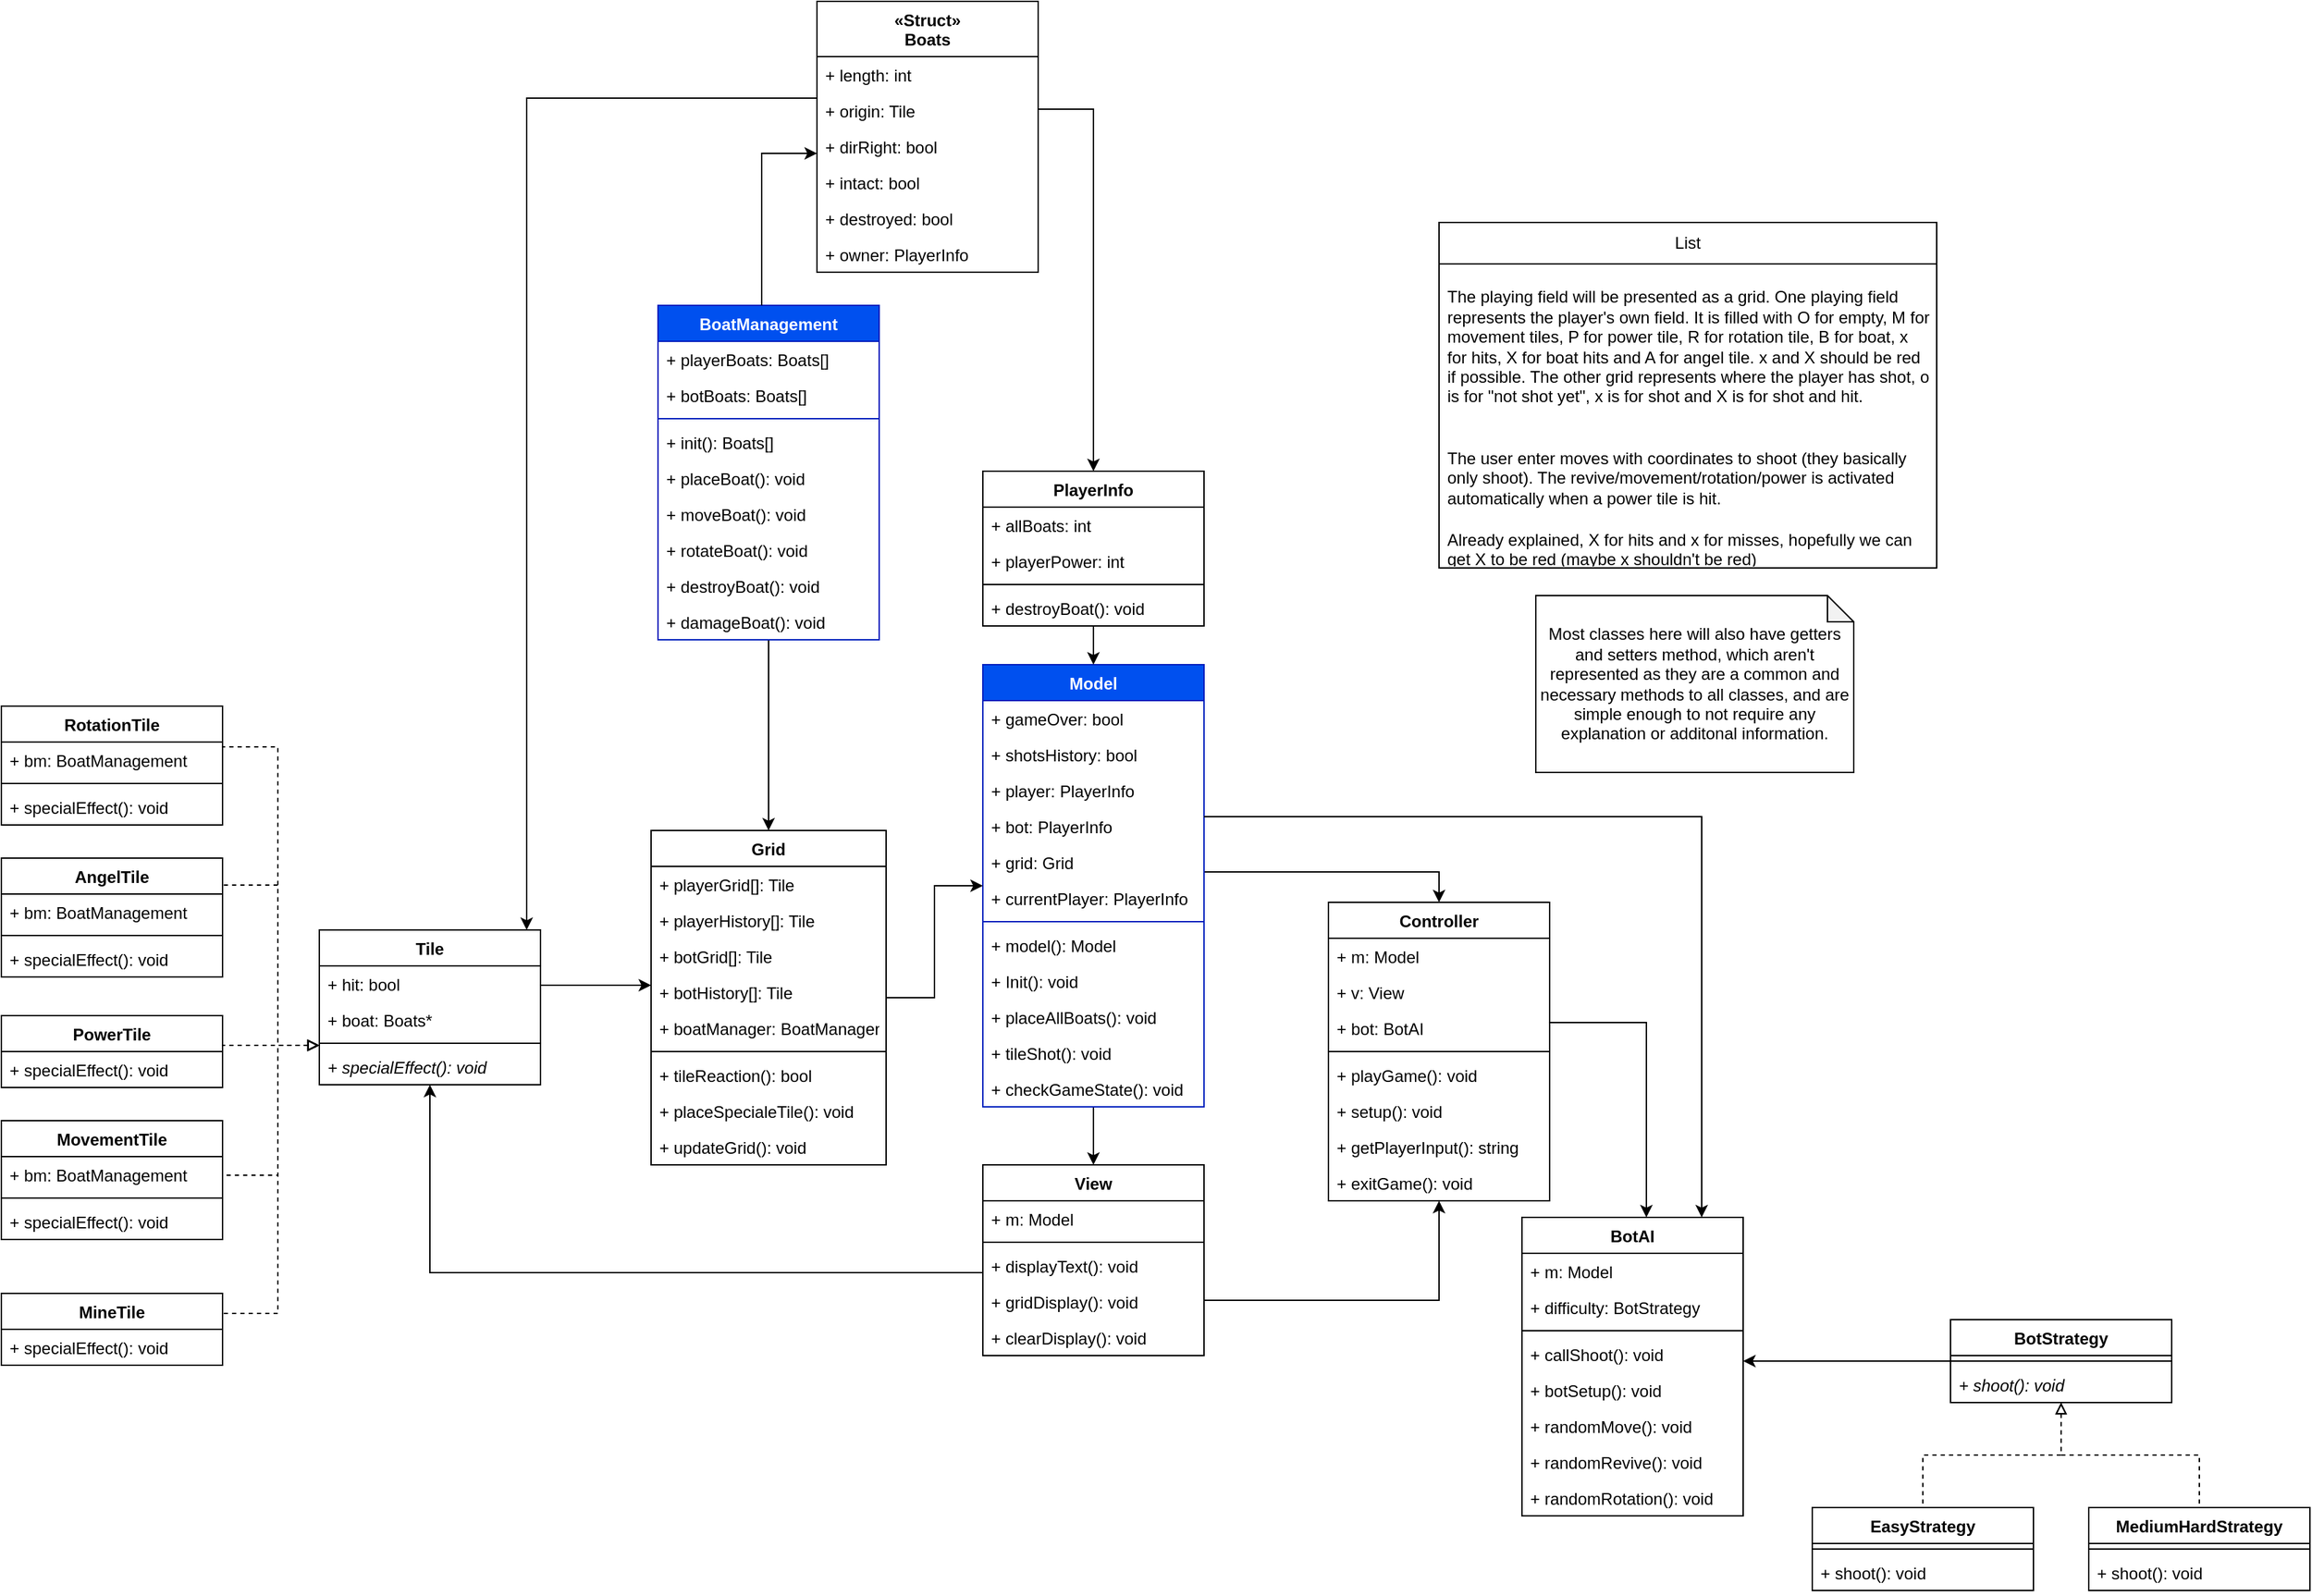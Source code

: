 <mxfile version="20.6.1" type="device" pages="3"><diagram id="xRb9XCstogaEtKm8x38o" name="Class Diagrams"><mxGraphModel dx="1888" dy="1741" grid="1" gridSize="10" guides="1" tooltips="1" connect="1" arrows="1" fold="1" page="1" pageScale="1" pageWidth="850" pageHeight="1100" math="0" shadow="0"><root><mxCell id="0"/><mxCell id="1" parent="0"/><mxCell id="6DVrCrKH3wYIPfR8hdQ7-59" style="edgeStyle=orthogonalEdgeStyle;rounded=0;orthogonalLoop=1;jettySize=auto;html=1;entryX=0.5;entryY=0;entryDx=0;entryDy=0;" parent="1" source="6DVrCrKH3wYIPfR8hdQ7-1" target="6DVrCrKH3wYIPfR8hdQ7-9" edge="1"><mxGeometry relative="1" as="geometry"><Array as="points"><mxPoint x="370" y="140"/></Array></mxGeometry></mxCell><mxCell id="6DVrCrKH3wYIPfR8hdQ7-60" style="edgeStyle=orthogonalEdgeStyle;rounded=0;orthogonalLoop=1;jettySize=auto;html=1;entryX=0.5;entryY=0;entryDx=0;entryDy=0;" parent="1" source="6DVrCrKH3wYIPfR8hdQ7-1" target="6DVrCrKH3wYIPfR8hdQ7-5" edge="1"><mxGeometry relative="1" as="geometry"/></mxCell><mxCell id="6DVrCrKH3wYIPfR8hdQ7-1" value="Model" style="swimlane;fontStyle=1;align=center;verticalAlign=top;childLayout=stackLayout;horizontal=1;startSize=26;horizontalStack=0;resizeParent=1;resizeParentMax=0;resizeLast=0;collapsible=1;marginBottom=0;fillColor=#0050ef;fontColor=#ffffff;strokeColor=#001DBC;" parent="1" vertex="1"><mxGeometry x="40" y="-10" width="160" height="320" as="geometry"/></mxCell><mxCell id="6DVrCrKH3wYIPfR8hdQ7-2" value="+ gameOver: bool" style="text;strokeColor=none;fillColor=none;align=left;verticalAlign=top;spacingLeft=4;spacingRight=4;overflow=hidden;rotatable=0;points=[[0,0.5],[1,0.5]];portConstraint=eastwest;" parent="6DVrCrKH3wYIPfR8hdQ7-1" vertex="1"><mxGeometry y="26" width="160" height="26" as="geometry"/></mxCell><mxCell id="8SSeohQinH_3eZF1B9ed-27" value="+ shotsHistory: bool" style="text;strokeColor=none;fillColor=none;align=left;verticalAlign=top;spacingLeft=4;spacingRight=4;overflow=hidden;rotatable=0;points=[[0,0.5],[1,0.5]];portConstraint=eastwest;" parent="6DVrCrKH3wYIPfR8hdQ7-1" vertex="1"><mxGeometry y="52" width="160" height="26" as="geometry"/></mxCell><mxCell id="mLJBa-E67K-3BF2UJ9Or-37" value="+ player: PlayerInfo" style="text;strokeColor=none;fillColor=none;align=left;verticalAlign=top;spacingLeft=4;spacingRight=4;overflow=hidden;rotatable=0;points=[[0,0.5],[1,0.5]];portConstraint=eastwest;" parent="6DVrCrKH3wYIPfR8hdQ7-1" vertex="1"><mxGeometry y="78" width="160" height="26" as="geometry"/></mxCell><mxCell id="mLJBa-E67K-3BF2UJ9Or-38" value="+ bot: PlayerInfo" style="text;strokeColor=none;fillColor=none;align=left;verticalAlign=top;spacingLeft=4;spacingRight=4;overflow=hidden;rotatable=0;points=[[0,0.5],[1,0.5]];portConstraint=eastwest;" parent="6DVrCrKH3wYIPfR8hdQ7-1" vertex="1"><mxGeometry y="104" width="160" height="26" as="geometry"/></mxCell><mxCell id="2XjbCnyXQ_7dyLjOxbFs-11" value="+ grid: Grid" style="text;strokeColor=none;fillColor=none;align=left;verticalAlign=top;spacingLeft=4;spacingRight=4;overflow=hidden;rotatable=0;points=[[0,0.5],[1,0.5]];portConstraint=eastwest;" parent="6DVrCrKH3wYIPfR8hdQ7-1" vertex="1"><mxGeometry y="130" width="160" height="26" as="geometry"/></mxCell><mxCell id="2XjbCnyXQ_7dyLjOxbFs-13" value="+ currentPlayer: PlayerInfo" style="text;strokeColor=none;fillColor=none;align=left;verticalAlign=top;spacingLeft=4;spacingRight=4;overflow=hidden;rotatable=0;points=[[0,0.5],[1,0.5]];portConstraint=eastwest;" parent="6DVrCrKH3wYIPfR8hdQ7-1" vertex="1"><mxGeometry y="156" width="160" height="26" as="geometry"/></mxCell><mxCell id="6DVrCrKH3wYIPfR8hdQ7-3" value="" style="line;strokeWidth=1;fillColor=none;align=left;verticalAlign=middle;spacingTop=-1;spacingLeft=3;spacingRight=3;rotatable=0;labelPosition=right;points=[];portConstraint=eastwest;strokeColor=inherit;" parent="6DVrCrKH3wYIPfR8hdQ7-1" vertex="1"><mxGeometry y="182" width="160" height="8" as="geometry"/></mxCell><mxCell id="6tLVWfe5lK7SilIwd1na-1" value="+ model(): Model" style="text;strokeColor=none;fillColor=none;align=left;verticalAlign=top;spacingLeft=4;spacingRight=4;overflow=hidden;rotatable=0;points=[[0,0.5],[1,0.5]];portConstraint=eastwest;" parent="6DVrCrKH3wYIPfR8hdQ7-1" vertex="1"><mxGeometry y="190" width="160" height="26" as="geometry"/></mxCell><mxCell id="8SSeohQinH_3eZF1B9ed-25" value="+ Init(): void" style="text;strokeColor=none;fillColor=none;align=left;verticalAlign=top;spacingLeft=4;spacingRight=4;overflow=hidden;rotatable=0;points=[[0,0.5],[1,0.5]];portConstraint=eastwest;" parent="6DVrCrKH3wYIPfR8hdQ7-1" vertex="1"><mxGeometry y="216" width="160" height="26" as="geometry"/></mxCell><mxCell id="mLJBa-E67K-3BF2UJ9Or-52" value="+ placeAllBoats(): void" style="text;strokeColor=none;fillColor=none;align=left;verticalAlign=top;spacingLeft=4;spacingRight=4;overflow=hidden;rotatable=0;points=[[0,0.5],[1,0.5]];portConstraint=eastwest;" parent="6DVrCrKH3wYIPfR8hdQ7-1" vertex="1"><mxGeometry y="242" width="160" height="26" as="geometry"/></mxCell><mxCell id="Rjo9sC4XsBPestwEhl1j-7" value="+ tileShot(): void" style="text;strokeColor=none;fillColor=none;align=left;verticalAlign=top;spacingLeft=4;spacingRight=4;overflow=hidden;rotatable=0;points=[[0,0.5],[1,0.5]];portConstraint=eastwest;" parent="6DVrCrKH3wYIPfR8hdQ7-1" vertex="1"><mxGeometry y="268" width="160" height="26" as="geometry"/></mxCell><mxCell id="8SSeohQinH_3eZF1B9ed-26" value="+ checkGameState(): void" style="text;strokeColor=none;fillColor=none;align=left;verticalAlign=top;spacingLeft=4;spacingRight=4;overflow=hidden;rotatable=0;points=[[0,0.5],[1,0.5]];portConstraint=eastwest;" parent="6DVrCrKH3wYIPfR8hdQ7-1" vertex="1"><mxGeometry y="294" width="160" height="26" as="geometry"/></mxCell><mxCell id="6DVrCrKH3wYIPfR8hdQ7-61" style="edgeStyle=orthogonalEdgeStyle;rounded=0;orthogonalLoop=1;jettySize=auto;html=1;" parent="1" source="6DVrCrKH3wYIPfR8hdQ7-5" target="6DVrCrKH3wYIPfR8hdQ7-9" edge="1"><mxGeometry relative="1" as="geometry"><Array as="points"><mxPoint x="370" y="450"/></Array></mxGeometry></mxCell><mxCell id="6DVrCrKH3wYIPfR8hdQ7-5" value="View" style="swimlane;fontStyle=1;align=center;verticalAlign=top;childLayout=stackLayout;horizontal=1;startSize=26;horizontalStack=0;resizeParent=1;resizeParentMax=0;resizeLast=0;collapsible=1;marginBottom=0;" parent="1" vertex="1"><mxGeometry x="40" y="352" width="160" height="138" as="geometry"/></mxCell><mxCell id="6DVrCrKH3wYIPfR8hdQ7-6" value="+ m: Model" style="text;strokeColor=none;fillColor=none;align=left;verticalAlign=top;spacingLeft=4;spacingRight=4;overflow=hidden;rotatable=0;points=[[0,0.5],[1,0.5]];portConstraint=eastwest;" parent="6DVrCrKH3wYIPfR8hdQ7-5" vertex="1"><mxGeometry y="26" width="160" height="26" as="geometry"/></mxCell><mxCell id="6DVrCrKH3wYIPfR8hdQ7-7" value="" style="line;strokeWidth=1;fillColor=none;align=left;verticalAlign=middle;spacingTop=-1;spacingLeft=3;spacingRight=3;rotatable=0;labelPosition=right;points=[];portConstraint=eastwest;strokeColor=inherit;" parent="6DVrCrKH3wYIPfR8hdQ7-5" vertex="1"><mxGeometry y="52" width="160" height="8" as="geometry"/></mxCell><mxCell id="8SSeohQinH_3eZF1B9ed-29" value="+ displayText(): void" style="text;strokeColor=none;fillColor=none;align=left;verticalAlign=top;spacingLeft=4;spacingRight=4;overflow=hidden;rotatable=0;points=[[0,0.5],[1,0.5]];portConstraint=eastwest;" parent="6DVrCrKH3wYIPfR8hdQ7-5" vertex="1"><mxGeometry y="60" width="160" height="26" as="geometry"/></mxCell><mxCell id="8SSeohQinH_3eZF1B9ed-30" value="+ gridDisplay(): void" style="text;strokeColor=none;fillColor=none;align=left;verticalAlign=top;spacingLeft=4;spacingRight=4;overflow=hidden;rotatable=0;points=[[0,0.5],[1,0.5]];portConstraint=eastwest;" parent="6DVrCrKH3wYIPfR8hdQ7-5" vertex="1"><mxGeometry y="86" width="160" height="26" as="geometry"/></mxCell><mxCell id="6DVrCrKH3wYIPfR8hdQ7-8" value="+ clearDisplay(): void" style="text;strokeColor=none;fillColor=none;align=left;verticalAlign=top;spacingLeft=4;spacingRight=4;overflow=hidden;rotatable=0;points=[[0,0.5],[1,0.5]];portConstraint=eastwest;" parent="6DVrCrKH3wYIPfR8hdQ7-5" vertex="1"><mxGeometry y="112" width="160" height="26" as="geometry"/></mxCell><mxCell id="6DVrCrKH3wYIPfR8hdQ7-63" style="edgeStyle=orthogonalEdgeStyle;rounded=0;orthogonalLoop=1;jettySize=auto;html=1;" parent="1" source="6DVrCrKH3wYIPfR8hdQ7-9" target="6DVrCrKH3wYIPfR8hdQ7-22" edge="1"><mxGeometry relative="1" as="geometry"><mxPoint x="490" y="350" as="targetPoint"/><Array as="points"><mxPoint x="520" y="249"/></Array></mxGeometry></mxCell><mxCell id="6DVrCrKH3wYIPfR8hdQ7-9" value="Controller" style="swimlane;fontStyle=1;align=center;verticalAlign=top;childLayout=stackLayout;horizontal=1;startSize=26;horizontalStack=0;resizeParent=1;resizeParentMax=0;resizeLast=0;collapsible=1;marginBottom=0;" parent="1" vertex="1"><mxGeometry x="290" y="162" width="160" height="216" as="geometry"/></mxCell><mxCell id="6DVrCrKH3wYIPfR8hdQ7-10" value="+ m: Model" style="text;strokeColor=none;fillColor=none;align=left;verticalAlign=top;spacingLeft=4;spacingRight=4;overflow=hidden;rotatable=0;points=[[0,0.5],[1,0.5]];portConstraint=eastwest;" parent="6DVrCrKH3wYIPfR8hdQ7-9" vertex="1"><mxGeometry y="26" width="160" height="26" as="geometry"/></mxCell><mxCell id="8SSeohQinH_3eZF1B9ed-21" value="+ v: View" style="text;strokeColor=none;fillColor=none;align=left;verticalAlign=top;spacingLeft=4;spacingRight=4;overflow=hidden;rotatable=0;points=[[0,0.5],[1,0.5]];portConstraint=eastwest;" parent="6DVrCrKH3wYIPfR8hdQ7-9" vertex="1"><mxGeometry y="52" width="160" height="26" as="geometry"/></mxCell><mxCell id="mLJBa-E67K-3BF2UJ9Or-50" value="+ bot: BotAI" style="text;strokeColor=none;fillColor=none;align=left;verticalAlign=top;spacingLeft=4;spacingRight=4;overflow=hidden;rotatable=0;points=[[0,0.5],[1,0.5]];portConstraint=eastwest;" parent="6DVrCrKH3wYIPfR8hdQ7-9" vertex="1"><mxGeometry y="78" width="160" height="26" as="geometry"/></mxCell><mxCell id="6DVrCrKH3wYIPfR8hdQ7-11" value="" style="line;strokeWidth=1;fillColor=none;align=left;verticalAlign=middle;spacingTop=-1;spacingLeft=3;spacingRight=3;rotatable=0;labelPosition=right;points=[];portConstraint=eastwest;strokeColor=inherit;" parent="6DVrCrKH3wYIPfR8hdQ7-9" vertex="1"><mxGeometry y="104" width="160" height="8" as="geometry"/></mxCell><mxCell id="8SSeohQinH_3eZF1B9ed-31" value="+ playGame(): void" style="text;strokeColor=none;fillColor=none;align=left;verticalAlign=top;spacingLeft=4;spacingRight=4;overflow=hidden;rotatable=0;points=[[0,0.5],[1,0.5]];portConstraint=eastwest;" parent="6DVrCrKH3wYIPfR8hdQ7-9" vertex="1"><mxGeometry y="112" width="160" height="26" as="geometry"/></mxCell><mxCell id="6tLVWfe5lK7SilIwd1na-3" value="+ setup(): void" style="text;strokeColor=none;fillColor=none;align=left;verticalAlign=top;spacingLeft=4;spacingRight=4;overflow=hidden;rotatable=0;points=[[0,0.5],[1,0.5]];portConstraint=eastwest;" parent="6DVrCrKH3wYIPfR8hdQ7-9" vertex="1"><mxGeometry y="138" width="160" height="26" as="geometry"/></mxCell><mxCell id="6DVrCrKH3wYIPfR8hdQ7-12" value="+ getPlayerInput(): string" style="text;strokeColor=none;fillColor=none;align=left;verticalAlign=top;spacingLeft=4;spacingRight=4;overflow=hidden;rotatable=0;points=[[0,0.5],[1,0.5]];portConstraint=eastwest;" parent="6DVrCrKH3wYIPfR8hdQ7-9" vertex="1"><mxGeometry y="164" width="160" height="26" as="geometry"/></mxCell><mxCell id="utYtzIifa1veWl0XSfwM-1" value="+ exitGame(): void" style="text;strokeColor=none;fillColor=none;align=left;verticalAlign=top;spacingLeft=4;spacingRight=4;overflow=hidden;rotatable=0;points=[[0,0.5],[1,0.5]];portConstraint=eastwest;" parent="6DVrCrKH3wYIPfR8hdQ7-9" vertex="1"><mxGeometry y="190" width="160" height="26" as="geometry"/></mxCell><mxCell id="8SSeohQinH_3eZF1B9ed-1" style="edgeStyle=orthogonalEdgeStyle;rounded=0;orthogonalLoop=1;jettySize=auto;html=1;startArrow=classic;startFill=1;endArrow=none;endFill=0;" parent="1" source="6DVrCrKH3wYIPfR8hdQ7-13" target="mLJBa-E67K-3BF2UJ9Or-54" edge="1"><mxGeometry relative="1" as="geometry"><mxPoint x="-230" y="140" as="targetPoint"/><Array as="points"><mxPoint x="-230" y="222"/><mxPoint x="-230" y="222"/></Array></mxGeometry></mxCell><mxCell id="2XjbCnyXQ_7dyLjOxbFs-12" style="edgeStyle=orthogonalEdgeStyle;rounded=0;orthogonalLoop=1;jettySize=auto;html=1;" parent="1" source="6DVrCrKH3wYIPfR8hdQ7-13" target="6DVrCrKH3wYIPfR8hdQ7-1" edge="1"><mxGeometry relative="1" as="geometry"/></mxCell><mxCell id="6DVrCrKH3wYIPfR8hdQ7-13" value="Grid" style="swimlane;fontStyle=1;align=center;verticalAlign=top;childLayout=stackLayout;horizontal=1;startSize=26;horizontalStack=0;resizeParent=1;resizeParentMax=0;resizeLast=0;collapsible=1;marginBottom=0;" parent="1" vertex="1"><mxGeometry x="-200" y="110" width="170" height="242" as="geometry"/></mxCell><mxCell id="6DVrCrKH3wYIPfR8hdQ7-14" value="+ playerGrid[]: Tile" style="text;strokeColor=none;fillColor=none;align=left;verticalAlign=top;spacingLeft=4;spacingRight=4;overflow=hidden;rotatable=0;points=[[0,0.5],[1,0.5]];portConstraint=eastwest;" parent="6DVrCrKH3wYIPfR8hdQ7-13" vertex="1"><mxGeometry y="26" width="170" height="26" as="geometry"/></mxCell><mxCell id="mLJBa-E67K-3BF2UJ9Or-26" value="+ playerHistory[]: Tile" style="text;strokeColor=none;fillColor=none;align=left;verticalAlign=top;spacingLeft=4;spacingRight=4;overflow=hidden;rotatable=0;points=[[0,0.5],[1,0.5]];portConstraint=eastwest;" parent="6DVrCrKH3wYIPfR8hdQ7-13" vertex="1"><mxGeometry y="52" width="170" height="26" as="geometry"/></mxCell><mxCell id="mLJBa-E67K-3BF2UJ9Or-27" value="+ botGrid[]: Tile" style="text;strokeColor=none;fillColor=none;align=left;verticalAlign=top;spacingLeft=4;spacingRight=4;overflow=hidden;rotatable=0;points=[[0,0.5],[1,0.5]];portConstraint=eastwest;" parent="6DVrCrKH3wYIPfR8hdQ7-13" vertex="1"><mxGeometry y="78" width="170" height="26" as="geometry"/></mxCell><mxCell id="mLJBa-E67K-3BF2UJ9Or-28" value="+ botHistory[]: Tile" style="text;strokeColor=none;fillColor=none;align=left;verticalAlign=top;spacingLeft=4;spacingRight=4;overflow=hidden;rotatable=0;points=[[0,0.5],[1,0.5]];portConstraint=eastwest;" parent="6DVrCrKH3wYIPfR8hdQ7-13" vertex="1"><mxGeometry y="104" width="170" height="26" as="geometry"/></mxCell><mxCell id="Rjo9sC4XsBPestwEhl1j-5" value="+ boatManager: BoatManager" style="text;strokeColor=none;fillColor=none;align=left;verticalAlign=top;spacingLeft=4;spacingRight=4;overflow=hidden;rotatable=0;points=[[0,0.5],[1,0.5]];portConstraint=eastwest;" parent="6DVrCrKH3wYIPfR8hdQ7-13" vertex="1"><mxGeometry y="130" width="170" height="26" as="geometry"/></mxCell><mxCell id="6DVrCrKH3wYIPfR8hdQ7-15" value="" style="line;strokeWidth=1;fillColor=none;align=left;verticalAlign=middle;spacingTop=-1;spacingLeft=3;spacingRight=3;rotatable=0;labelPosition=right;points=[];portConstraint=eastwest;strokeColor=inherit;" parent="6DVrCrKH3wYIPfR8hdQ7-13" vertex="1"><mxGeometry y="156" width="170" height="8" as="geometry"/></mxCell><mxCell id="mLJBa-E67K-3BF2UJ9Or-1" value="+ tileReaction(): bool" style="text;strokeColor=none;fillColor=none;align=left;verticalAlign=top;spacingLeft=4;spacingRight=4;overflow=hidden;rotatable=0;points=[[0,0.5],[1,0.5]];portConstraint=eastwest;" parent="6DVrCrKH3wYIPfR8hdQ7-13" vertex="1"><mxGeometry y="164" width="170" height="26" as="geometry"/></mxCell><mxCell id="6DVrCrKH3wYIPfR8hdQ7-16" value="+ placeSpecialeTile(): void" style="text;strokeColor=none;fillColor=none;align=left;verticalAlign=top;spacingLeft=4;spacingRight=4;overflow=hidden;rotatable=0;points=[[0,0.5],[1,0.5]];portConstraint=eastwest;" parent="6DVrCrKH3wYIPfR8hdQ7-13" vertex="1"><mxGeometry y="190" width="170" height="26" as="geometry"/></mxCell><mxCell id="mLJBa-E67K-3BF2UJ9Or-53" value="+ updateGrid(): void" style="text;strokeColor=none;fillColor=none;align=left;verticalAlign=top;spacingLeft=4;spacingRight=4;overflow=hidden;rotatable=0;points=[[0,0.5],[1,0.5]];portConstraint=eastwest;" parent="6DVrCrKH3wYIPfR8hdQ7-13" vertex="1"><mxGeometry y="216" width="170" height="26" as="geometry"/></mxCell><mxCell id="8SSeohQinH_3eZF1B9ed-14" style="edgeStyle=orthogonalEdgeStyle;rounded=0;orthogonalLoop=1;jettySize=auto;html=1;startArrow=classic;startFill=1;endArrow=none;endFill=0;" parent="1" source="6DVrCrKH3wYIPfR8hdQ7-22" target="6DVrCrKH3wYIPfR8hdQ7-1" edge="1"><mxGeometry relative="1" as="geometry"><Array as="points"><mxPoint x="560" y="100"/></Array></mxGeometry></mxCell><mxCell id="6DVrCrKH3wYIPfR8hdQ7-22" value="BotAI" style="swimlane;fontStyle=1;align=center;verticalAlign=top;childLayout=stackLayout;horizontal=1;startSize=26;horizontalStack=0;resizeParent=1;resizeParentMax=0;resizeLast=0;collapsible=1;marginBottom=0;" parent="1" vertex="1"><mxGeometry x="430" y="390" width="160" height="216" as="geometry"/></mxCell><mxCell id="mLJBa-E67K-3BF2UJ9Or-41" value="+ m: Model" style="text;strokeColor=none;fillColor=none;align=left;verticalAlign=top;spacingLeft=4;spacingRight=4;overflow=hidden;rotatable=0;points=[[0,0.5],[1,0.5]];portConstraint=eastwest;" parent="6DVrCrKH3wYIPfR8hdQ7-22" vertex="1"><mxGeometry y="26" width="160" height="26" as="geometry"/></mxCell><mxCell id="6DVrCrKH3wYIPfR8hdQ7-23" value="+ difficulty: BotStrategy" style="text;strokeColor=none;fillColor=none;align=left;verticalAlign=top;spacingLeft=4;spacingRight=4;overflow=hidden;rotatable=0;points=[[0,0.5],[1,0.5]];portConstraint=eastwest;" parent="6DVrCrKH3wYIPfR8hdQ7-22" vertex="1"><mxGeometry y="52" width="160" height="26" as="geometry"/></mxCell><mxCell id="6DVrCrKH3wYIPfR8hdQ7-24" value="" style="line;strokeWidth=1;fillColor=none;align=left;verticalAlign=middle;spacingTop=-1;spacingLeft=3;spacingRight=3;rotatable=0;labelPosition=right;points=[];portConstraint=eastwest;strokeColor=inherit;" parent="6DVrCrKH3wYIPfR8hdQ7-22" vertex="1"><mxGeometry y="78" width="160" height="8" as="geometry"/></mxCell><mxCell id="zE-E93Op8UbhOVcEPTqc-1" value="+ callShoot(): void" style="text;strokeColor=none;fillColor=none;align=left;verticalAlign=top;spacingLeft=4;spacingRight=4;overflow=hidden;rotatable=0;points=[[0,0.5],[1,0.5]];portConstraint=eastwest;" parent="6DVrCrKH3wYIPfR8hdQ7-22" vertex="1"><mxGeometry y="86" width="160" height="26" as="geometry"/></mxCell><mxCell id="8SSeohQinH_3eZF1B9ed-32" value="+ botSetup(): void" style="text;strokeColor=none;fillColor=none;align=left;verticalAlign=top;spacingLeft=4;spacingRight=4;overflow=hidden;rotatable=0;points=[[0,0.5],[1,0.5]];portConstraint=eastwest;" parent="6DVrCrKH3wYIPfR8hdQ7-22" vertex="1"><mxGeometry y="112" width="160" height="26" as="geometry"/></mxCell><mxCell id="mLJBa-E67K-3BF2UJ9Or-16" value="+ randomMove(): void" style="text;strokeColor=none;fillColor=none;align=left;verticalAlign=top;spacingLeft=4;spacingRight=4;overflow=hidden;rotatable=0;points=[[0,0.5],[1,0.5]];portConstraint=eastwest;" parent="6DVrCrKH3wYIPfR8hdQ7-22" vertex="1"><mxGeometry y="138" width="160" height="26" as="geometry"/></mxCell><mxCell id="mLJBa-E67K-3BF2UJ9Or-18" value="+ randomRevive(): void" style="text;strokeColor=none;fillColor=none;align=left;verticalAlign=top;spacingLeft=4;spacingRight=4;overflow=hidden;rotatable=0;points=[[0,0.5],[1,0.5]];portConstraint=eastwest;" parent="6DVrCrKH3wYIPfR8hdQ7-22" vertex="1"><mxGeometry y="164" width="160" height="26" as="geometry"/></mxCell><mxCell id="mLJBa-E67K-3BF2UJ9Or-17" value="+ randomRotation(): void" style="text;strokeColor=none;fillColor=none;align=left;verticalAlign=top;spacingLeft=4;spacingRight=4;overflow=hidden;rotatable=0;points=[[0,0.5],[1,0.5]];portConstraint=eastwest;" parent="6DVrCrKH3wYIPfR8hdQ7-22" vertex="1"><mxGeometry y="190" width="160" height="26" as="geometry"/></mxCell><mxCell id="6DVrCrKH3wYIPfR8hdQ7-51" value="PowerTile" style="swimlane;fontStyle=1;align=center;verticalAlign=top;childLayout=stackLayout;horizontal=1;startSize=26;horizontalStack=0;resizeParent=1;resizeParentMax=0;resizeLast=0;collapsible=1;marginBottom=0;" parent="1" vertex="1"><mxGeometry x="-670" y="244" width="160" height="52" as="geometry"/></mxCell><mxCell id="6DVrCrKH3wYIPfR8hdQ7-54" value="+ specialEffect(): void" style="text;strokeColor=none;fillColor=none;align=left;verticalAlign=top;spacingLeft=4;spacingRight=4;overflow=hidden;rotatable=0;points=[[0,0.5],[1,0.5]];portConstraint=eastwest;" parent="6DVrCrKH3wYIPfR8hdQ7-51" vertex="1"><mxGeometry y="26" width="160" height="26" as="geometry"/></mxCell><mxCell id="8SSeohQinH_3eZF1B9ed-4" value="List" style="swimlane;fontStyle=0;childLayout=stackLayout;horizontal=1;startSize=30;horizontalStack=0;resizeParent=1;resizeParentMax=0;resizeLast=0;collapsible=1;marginBottom=0;whiteSpace=wrap;html=1;" parent="1" vertex="1"><mxGeometry x="370" y="-330" width="360" height="250" as="geometry"/></mxCell><mxCell id="8SSeohQinH_3eZF1B9ed-5" value="The playing field will be presented as a grid. One playing field represents the player's own field. It is filled with O for empty, M for movement tiles, P for power tile, R for rotation tile, B for boat, x for hits, X for boat hits and A for angel tile. x and X should be red if possible. The other grid represents where the player has shot, o is for &quot;not shot yet&quot;, x is for shot and X is for shot and hit." style="text;strokeColor=none;fillColor=none;align=left;verticalAlign=middle;spacingLeft=4;spacingRight=4;overflow=hidden;points=[[0,0.5],[1,0.5]];portConstraint=eastwest;rotatable=0;whiteSpace=wrap;html=1;" parent="8SSeohQinH_3eZF1B9ed-4" vertex="1"><mxGeometry y="30" width="360" height="120" as="geometry"/></mxCell><mxCell id="8SSeohQinH_3eZF1B9ed-6" value="The user enter moves with coordinates to shoot (they basically only shoot). The revive/movement/rotation/power is activated automatically when a power tile is hit." style="text;strokeColor=none;fillColor=none;align=left;verticalAlign=middle;spacingLeft=4;spacingRight=4;overflow=hidden;points=[[0,0.5],[1,0.5]];portConstraint=eastwest;rotatable=0;whiteSpace=wrap;html=1;" parent="8SSeohQinH_3eZF1B9ed-4" vertex="1"><mxGeometry y="150" width="360" height="70" as="geometry"/></mxCell><mxCell id="8SSeohQinH_3eZF1B9ed-7" value="Already explained, X for hits and x for misses, hopefully we can get X to be red (maybe x shouldn't be red)" style="text;strokeColor=none;fillColor=none;align=left;verticalAlign=middle;spacingLeft=4;spacingRight=4;overflow=hidden;points=[[0,0.5],[1,0.5]];portConstraint=eastwest;rotatable=0;whiteSpace=wrap;html=1;" parent="8SSeohQinH_3eZF1B9ed-4" vertex="1"><mxGeometry y="220" width="360" height="30" as="geometry"/></mxCell><mxCell id="8SSeohQinH_3eZF1B9ed-11" style="edgeStyle=orthogonalEdgeStyle;rounded=0;orthogonalLoop=1;jettySize=auto;html=1;dashed=1;exitX=0;exitY=0.5;exitDx=0;exitDy=0;startArrow=block;startFill=0;endArrow=none;endFill=0;" parent="1" target="6DVrCrKH3wYIPfR8hdQ7-51" edge="1"><mxGeometry relative="1" as="geometry"><mxPoint x="-440" y="265.5" as="sourcePoint"/><mxPoint x="-490" y="209.537" as="targetPoint"/><Array as="points"><mxPoint x="-470" y="265.5"/><mxPoint x="-470" y="265.5"/></Array></mxGeometry></mxCell><mxCell id="pGuC8afocJA1qp-Q2DL7-2" value="MineTile" style="swimlane;fontStyle=1;align=center;verticalAlign=top;childLayout=stackLayout;horizontal=1;startSize=26;horizontalStack=0;resizeParent=1;resizeParentMax=0;resizeLast=0;collapsible=1;marginBottom=0;" parent="1" vertex="1"><mxGeometry x="-670" y="445" width="160" height="52" as="geometry"/></mxCell><mxCell id="pGuC8afocJA1qp-Q2DL7-3" value="+ specialEffect(): void" style="text;strokeColor=none;fillColor=none;align=left;verticalAlign=top;spacingLeft=4;spacingRight=4;overflow=hidden;rotatable=0;points=[[0,0.5],[1,0.5]];portConstraint=eastwest;" parent="pGuC8afocJA1qp-Q2DL7-2" vertex="1"><mxGeometry y="26" width="160" height="26" as="geometry"/></mxCell><mxCell id="pGuC8afocJA1qp-Q2DL7-4" style="edgeStyle=orthogonalEdgeStyle;rounded=0;orthogonalLoop=1;jettySize=auto;html=1;dashed=1;exitX=0;exitY=0.5;exitDx=0;exitDy=0;endArrow=none;endFill=0;startArrow=block;startFill=0;" parent="1" edge="1"><mxGeometry relative="1" as="geometry"><mxPoint x="-440" y="265.5" as="sourcePoint"/><mxPoint x="-510" y="359.5" as="targetPoint"/><Array as="points"><mxPoint x="-470" y="265.5"/><mxPoint x="-470" y="359.5"/></Array></mxGeometry></mxCell><mxCell id="pGuC8afocJA1qp-Q2DL7-5" style="edgeStyle=orthogonalEdgeStyle;rounded=0;orthogonalLoop=1;jettySize=auto;html=1;dashed=1;exitX=0;exitY=0.5;exitDx=0;exitDy=0;startArrow=block;startFill=0;endArrow=none;endFill=0;" parent="1" target="pGuC8afocJA1qp-Q2DL7-2" edge="1"><mxGeometry relative="1" as="geometry"><mxPoint x="-440" y="265.5" as="sourcePoint"/><mxPoint x="-500" y="355.543" as="targetPoint"/><Array as="points"><mxPoint x="-470" y="265.5"/><mxPoint x="-470" y="459.5"/></Array></mxGeometry></mxCell><mxCell id="pGuC8afocJA1qp-Q2DL7-7" style="edgeStyle=orthogonalEdgeStyle;rounded=0;orthogonalLoop=1;jettySize=auto;html=1;dashed=1;exitX=0;exitY=0.5;exitDx=0;exitDy=0;startArrow=block;startFill=0;endArrow=none;endFill=0;" parent="1" edge="1"><mxGeometry relative="1" as="geometry"><mxPoint x="-440" y="265.5" as="sourcePoint"/><mxPoint x="-510" y="149.486" as="targetPoint"/><Array as="points"><mxPoint x="-470" y="265.5"/><mxPoint x="-470" y="149.5"/></Array></mxGeometry></mxCell><mxCell id="pGuC8afocJA1qp-Q2DL7-8" style="edgeStyle=orthogonalEdgeStyle;rounded=0;orthogonalLoop=1;jettySize=auto;html=1;dashed=1;exitX=0;exitY=0.5;exitDx=0;exitDy=0;endArrow=none;endFill=0;startArrow=block;startFill=0;" parent="1" edge="1"><mxGeometry relative="1" as="geometry"><mxPoint x="-440" y="265.5" as="sourcePoint"/><mxPoint x="-510" y="49.486" as="targetPoint"/><Array as="points"><mxPoint x="-470" y="265.5"/><mxPoint x="-470" y="49.5"/></Array></mxGeometry></mxCell><mxCell id="Rjo9sC4XsBPestwEhl1j-4" style="edgeStyle=orthogonalEdgeStyle;rounded=0;orthogonalLoop=1;jettySize=auto;html=1;" parent="1" source="utYtzIifa1veWl0XSfwM-2" target="6DVrCrKH3wYIPfR8hdQ7-13" edge="1"><mxGeometry relative="1" as="geometry"/></mxCell><mxCell id="utYtzIifa1veWl0XSfwM-2" value="BoatManagement" style="swimlane;fontStyle=1;align=center;verticalAlign=top;childLayout=stackLayout;horizontal=1;startSize=26;horizontalStack=0;resizeParent=1;resizeParentMax=0;resizeLast=0;collapsible=1;marginBottom=0;fillColor=#0050ef;fontColor=#ffffff;strokeColor=#001DBC;" parent="1" vertex="1"><mxGeometry x="-195" y="-270" width="160" height="242" as="geometry"/></mxCell><mxCell id="utYtzIifa1veWl0XSfwM-3" value="+ playerBoats: Boats[]" style="text;strokeColor=none;fillColor=none;align=left;verticalAlign=top;spacingLeft=4;spacingRight=4;overflow=hidden;rotatable=0;points=[[0,0.5],[1,0.5]];portConstraint=eastwest;" parent="utYtzIifa1veWl0XSfwM-2" vertex="1"><mxGeometry y="26" width="160" height="26" as="geometry"/></mxCell><mxCell id="mLJBa-E67K-3BF2UJ9Or-25" value="+ botBoats: Boats[]" style="text;strokeColor=none;fillColor=none;align=left;verticalAlign=top;spacingLeft=4;spacingRight=4;overflow=hidden;rotatable=0;points=[[0,0.5],[1,0.5]];portConstraint=eastwest;" parent="utYtzIifa1veWl0XSfwM-2" vertex="1"><mxGeometry y="52" width="160" height="26" as="geometry"/></mxCell><mxCell id="utYtzIifa1veWl0XSfwM-4" value="" style="line;strokeWidth=1;fillColor=none;align=left;verticalAlign=middle;spacingTop=-1;spacingLeft=3;spacingRight=3;rotatable=0;labelPosition=right;points=[];portConstraint=eastwest;strokeColor=inherit;" parent="utYtzIifa1veWl0XSfwM-2" vertex="1"><mxGeometry y="78" width="160" height="8" as="geometry"/></mxCell><mxCell id="Rjo9sC4XsBPestwEhl1j-1" value="+ init(): Boats[]" style="text;strokeColor=none;fillColor=none;align=left;verticalAlign=top;spacingLeft=4;spacingRight=4;overflow=hidden;rotatable=0;points=[[0,0.5],[1,0.5]];portConstraint=eastwest;" parent="utYtzIifa1veWl0XSfwM-2" vertex="1"><mxGeometry y="86" width="160" height="26" as="geometry"/></mxCell><mxCell id="utYtzIifa1veWl0XSfwM-5" value="+ placeBoat(): void" style="text;strokeColor=none;fillColor=none;align=left;verticalAlign=top;spacingLeft=4;spacingRight=4;overflow=hidden;rotatable=0;points=[[0,0.5],[1,0.5]];portConstraint=eastwest;" parent="utYtzIifa1veWl0XSfwM-2" vertex="1"><mxGeometry y="112" width="160" height="26" as="geometry"/></mxCell><mxCell id="utYtzIifa1veWl0XSfwM-6" value="+ moveBoat(): void" style="text;strokeColor=none;fillColor=none;align=left;verticalAlign=top;spacingLeft=4;spacingRight=4;overflow=hidden;rotatable=0;points=[[0,0.5],[1,0.5]];portConstraint=eastwest;" parent="utYtzIifa1veWl0XSfwM-2" vertex="1"><mxGeometry y="138" width="160" height="26" as="geometry"/></mxCell><mxCell id="utYtzIifa1veWl0XSfwM-7" value="+ rotateBoat(): void" style="text;strokeColor=none;fillColor=none;align=left;verticalAlign=top;spacingLeft=4;spacingRight=4;overflow=hidden;rotatable=0;points=[[0,0.5],[1,0.5]];portConstraint=eastwest;" parent="utYtzIifa1veWl0XSfwM-2" vertex="1"><mxGeometry y="164" width="160" height="26" as="geometry"/></mxCell><mxCell id="utYtzIifa1veWl0XSfwM-8" value="+ destroyBoat(): void" style="text;strokeColor=none;fillColor=none;align=left;verticalAlign=top;spacingLeft=4;spacingRight=4;overflow=hidden;rotatable=0;points=[[0,0.5],[1,0.5]];portConstraint=eastwest;" parent="utYtzIifa1veWl0XSfwM-2" vertex="1"><mxGeometry y="190" width="160" height="26" as="geometry"/></mxCell><mxCell id="3gp5VashKZHQCNLZx9uj-20" value="+ damageBoat(): void" style="text;strokeColor=none;fillColor=none;align=left;verticalAlign=top;spacingLeft=4;spacingRight=4;overflow=hidden;rotatable=0;points=[[0,0.5],[1,0.5]];portConstraint=eastwest;" parent="utYtzIifa1veWl0XSfwM-2" vertex="1"><mxGeometry y="216" width="160" height="26" as="geometry"/></mxCell><mxCell id="mLJBa-E67K-3BF2UJ9Or-14" style="edgeStyle=orthogonalEdgeStyle;rounded=0;orthogonalLoop=1;jettySize=auto;html=1;dashed=1;startArrow=block;startFill=0;endArrow=none;endFill=0;" parent="1" source="mLJBa-E67K-3BF2UJ9Or-2" target="mLJBa-E67K-3BF2UJ9Or-7" edge="1"><mxGeometry relative="1" as="geometry"/></mxCell><mxCell id="mLJBa-E67K-3BF2UJ9Or-15" style="edgeStyle=orthogonalEdgeStyle;rounded=0;orthogonalLoop=1;jettySize=auto;html=1;dashed=1;endArrow=none;endFill=0;startArrow=block;startFill=0;" parent="1" source="mLJBa-E67K-3BF2UJ9Or-2" target="mLJBa-E67K-3BF2UJ9Or-10" edge="1"><mxGeometry relative="1" as="geometry"/></mxCell><mxCell id="mLJBa-E67K-3BF2UJ9Or-2" value="BotStrategy" style="swimlane;fontStyle=1;align=center;verticalAlign=top;childLayout=stackLayout;horizontal=1;startSize=26;horizontalStack=0;resizeParent=1;resizeParentMax=0;resizeLast=0;collapsible=1;marginBottom=0;" parent="1" vertex="1"><mxGeometry x="740" y="464" width="160" height="60" as="geometry"/></mxCell><mxCell id="mLJBa-E67K-3BF2UJ9Or-4" value="" style="line;strokeWidth=1;fillColor=none;align=left;verticalAlign=middle;spacingTop=-1;spacingLeft=3;spacingRight=3;rotatable=0;labelPosition=right;points=[];portConstraint=eastwest;strokeColor=inherit;" parent="mLJBa-E67K-3BF2UJ9Or-2" vertex="1"><mxGeometry y="26" width="160" height="8" as="geometry"/></mxCell><mxCell id="mLJBa-E67K-3BF2UJ9Or-5" value="+ shoot(): void" style="text;strokeColor=none;fillColor=none;align=left;verticalAlign=top;spacingLeft=4;spacingRight=4;overflow=hidden;rotatable=0;points=[[0,0.5],[1,0.5]];portConstraint=eastwest;fontStyle=2" parent="mLJBa-E67K-3BF2UJ9Or-2" vertex="1"><mxGeometry y="34" width="160" height="26" as="geometry"/></mxCell><mxCell id="mLJBa-E67K-3BF2UJ9Or-7" value="EasyStrategy" style="swimlane;fontStyle=1;align=center;verticalAlign=top;childLayout=stackLayout;horizontal=1;startSize=26;horizontalStack=0;resizeParent=1;resizeParentMax=0;resizeLast=0;collapsible=1;marginBottom=0;" parent="1" vertex="1"><mxGeometry x="640" y="600" width="160" height="60" as="geometry"/></mxCell><mxCell id="mLJBa-E67K-3BF2UJ9Or-8" value="" style="line;strokeWidth=1;fillColor=none;align=left;verticalAlign=middle;spacingTop=-1;spacingLeft=3;spacingRight=3;rotatable=0;labelPosition=right;points=[];portConstraint=eastwest;strokeColor=inherit;" parent="mLJBa-E67K-3BF2UJ9Or-7" vertex="1"><mxGeometry y="26" width="160" height="8" as="geometry"/></mxCell><mxCell id="mLJBa-E67K-3BF2UJ9Or-9" value="+ shoot(): void" style="text;strokeColor=none;fillColor=none;align=left;verticalAlign=top;spacingLeft=4;spacingRight=4;overflow=hidden;rotatable=0;points=[[0,0.5],[1,0.5]];portConstraint=eastwest;" parent="mLJBa-E67K-3BF2UJ9Or-7" vertex="1"><mxGeometry y="34" width="160" height="26" as="geometry"/></mxCell><mxCell id="mLJBa-E67K-3BF2UJ9Or-10" value="MediumHardStrategy" style="swimlane;fontStyle=1;align=center;verticalAlign=top;childLayout=stackLayout;horizontal=1;startSize=26;horizontalStack=0;resizeParent=1;resizeParentMax=0;resizeLast=0;collapsible=1;marginBottom=0;" parent="1" vertex="1"><mxGeometry x="840" y="600" width="160" height="60" as="geometry"/></mxCell><mxCell id="mLJBa-E67K-3BF2UJ9Or-11" value="" style="line;strokeWidth=1;fillColor=none;align=left;verticalAlign=middle;spacingTop=-1;spacingLeft=3;spacingRight=3;rotatable=0;labelPosition=right;points=[];portConstraint=eastwest;strokeColor=inherit;" parent="mLJBa-E67K-3BF2UJ9Or-10" vertex="1"><mxGeometry y="26" width="160" height="8" as="geometry"/></mxCell><mxCell id="mLJBa-E67K-3BF2UJ9Or-12" value="+ shoot(): void" style="text;strokeColor=none;fillColor=none;align=left;verticalAlign=top;spacingLeft=4;spacingRight=4;overflow=hidden;rotatable=0;points=[[0,0.5],[1,0.5]];portConstraint=eastwest;" parent="mLJBa-E67K-3BF2UJ9Or-10" vertex="1"><mxGeometry y="34" width="160" height="26" as="geometry"/></mxCell><mxCell id="mLJBa-E67K-3BF2UJ9Or-13" style="edgeStyle=orthogonalEdgeStyle;rounded=0;orthogonalLoop=1;jettySize=auto;html=1;startArrow=classic;startFill=1;endArrow=none;endFill=0;" parent="1" source="6DVrCrKH3wYIPfR8hdQ7-22" target="mLJBa-E67K-3BF2UJ9Or-2" edge="1"><mxGeometry relative="1" as="geometry"><mxPoint x="630" y="540" as="sourcePoint"/><Array as="points"><mxPoint x="630" y="494"/><mxPoint x="630" y="494"/></Array></mxGeometry></mxCell><mxCell id="mLJBa-E67K-3BF2UJ9Or-47" style="edgeStyle=orthogonalEdgeStyle;rounded=0;orthogonalLoop=1;jettySize=auto;html=1;startArrow=none;startFill=0;endArrow=classic;endFill=1;entryX=0.5;entryY=0;entryDx=0;entryDy=0;" parent="1" source="mLJBa-E67K-3BF2UJ9Or-20" target="2XjbCnyXQ_7dyLjOxbFs-2" edge="1"><mxGeometry relative="1" as="geometry"><Array as="points"><mxPoint x="120" y="-412"/></Array><mxPoint x="130" y="-130" as="targetPoint"/></mxGeometry></mxCell><mxCell id="mLJBa-E67K-3BF2UJ9Or-49" style="edgeStyle=orthogonalEdgeStyle;rounded=0;orthogonalLoop=1;jettySize=auto;html=1;startArrow=none;startFill=0;endArrow=classic;endFill=1;" parent="1" source="mLJBa-E67K-3BF2UJ9Or-20" target="mLJBa-E67K-3BF2UJ9Or-54" edge="1"><mxGeometry relative="1" as="geometry"><mxPoint x="-130" y="-280" as="targetPoint"/><Array as="points"><mxPoint x="-290" y="-420"/></Array></mxGeometry></mxCell><mxCell id="mLJBa-E67K-3BF2UJ9Or-20" value="«Struct»&#10;Boats" style="swimlane;fontStyle=1;align=center;verticalAlign=top;childLayout=stackLayout;horizontal=1;startSize=40;horizontalStack=0;resizeParent=1;resizeParentMax=0;resizeLast=0;collapsible=1;marginBottom=0;" parent="1" vertex="1"><mxGeometry x="-80" y="-490" width="160" height="196" as="geometry"/></mxCell><mxCell id="mLJBa-E67K-3BF2UJ9Or-21" value="+ length: int&#10;" style="text;strokeColor=none;fillColor=none;align=left;verticalAlign=top;spacingLeft=4;spacingRight=4;overflow=hidden;rotatable=0;points=[[0,0.5],[1,0.5]];portConstraint=eastwest;" parent="mLJBa-E67K-3BF2UJ9Or-20" vertex="1"><mxGeometry y="40" width="160" height="26" as="geometry"/></mxCell><mxCell id="2XjbCnyXQ_7dyLjOxbFs-1" value="+ origin: Tile" style="text;strokeColor=none;fillColor=none;align=left;verticalAlign=top;spacingLeft=4;spacingRight=4;overflow=hidden;rotatable=0;points=[[0,0.5],[1,0.5]];portConstraint=eastwest;" parent="mLJBa-E67K-3BF2UJ9Or-20" vertex="1"><mxGeometry y="66" width="160" height="26" as="geometry"/></mxCell><mxCell id="3gp5VashKZHQCNLZx9uj-19" value="+ dirRight: bool" style="text;strokeColor=none;fillColor=none;align=left;verticalAlign=top;spacingLeft=4;spacingRight=4;overflow=hidden;rotatable=0;points=[[0,0.5],[1,0.5]];portConstraint=eastwest;" parent="mLJBa-E67K-3BF2UJ9Or-20" vertex="1"><mxGeometry y="92" width="160" height="26" as="geometry"/></mxCell><mxCell id="mLJBa-E67K-3BF2UJ9Or-22" value="+ intact: bool" style="text;strokeColor=none;fillColor=none;align=left;verticalAlign=top;spacingLeft=4;spacingRight=4;overflow=hidden;rotatable=0;points=[[0,0.5],[1,0.5]];portConstraint=eastwest;" parent="mLJBa-E67K-3BF2UJ9Or-20" vertex="1"><mxGeometry y="118" width="160" height="26" as="geometry"/></mxCell><mxCell id="mLJBa-E67K-3BF2UJ9Or-23" value="+ destroyed: bool" style="text;strokeColor=none;fillColor=none;align=left;verticalAlign=top;spacingLeft=4;spacingRight=4;overflow=hidden;rotatable=0;points=[[0,0.5],[1,0.5]];portConstraint=eastwest;" parent="mLJBa-E67K-3BF2UJ9Or-20" vertex="1"><mxGeometry y="144" width="160" height="26" as="geometry"/></mxCell><mxCell id="mLJBa-E67K-3BF2UJ9Or-43" value="+ owner: PlayerInfo" style="text;strokeColor=none;fillColor=none;align=left;verticalAlign=top;spacingLeft=4;spacingRight=4;overflow=hidden;rotatable=0;points=[[0,0.5],[1,0.5]];portConstraint=eastwest;" parent="mLJBa-E67K-3BF2UJ9Or-20" vertex="1"><mxGeometry y="170" width="160" height="26" as="geometry"/></mxCell><mxCell id="mLJBa-E67K-3BF2UJ9Or-48" style="edgeStyle=orthogonalEdgeStyle;rounded=0;orthogonalLoop=1;jettySize=auto;html=1;startArrow=none;startFill=0;endArrow=classic;endFill=1;" parent="1" source="utYtzIifa1veWl0XSfwM-2" target="mLJBa-E67K-3BF2UJ9Or-20" edge="1"><mxGeometry relative="1" as="geometry"><Array as="points"><mxPoint x="-120" y="-380"/></Array></mxGeometry></mxCell><mxCell id="7awApWv25aHK01TYzBos-1" style="edgeStyle=orthogonalEdgeStyle;rounded=0;orthogonalLoop=1;jettySize=auto;html=1;startArrow=classic;startFill=1;endArrow=none;endFill=0;" parent="1" source="mLJBa-E67K-3BF2UJ9Or-54" target="6DVrCrKH3wYIPfR8hdQ7-5" edge="1"><mxGeometry relative="1" as="geometry"><Array as="points"><mxPoint x="-360" y="430"/></Array></mxGeometry></mxCell><mxCell id="mLJBa-E67K-3BF2UJ9Or-54" value="Tile" style="swimlane;fontStyle=1;align=center;verticalAlign=top;childLayout=stackLayout;horizontal=1;startSize=26;horizontalStack=0;resizeParent=1;resizeParentMax=0;resizeLast=0;collapsible=1;marginBottom=0;" parent="1" vertex="1"><mxGeometry x="-440" y="182" width="160" height="112" as="geometry"/></mxCell><mxCell id="mLJBa-E67K-3BF2UJ9Or-67" value="+ hit: bool" style="text;strokeColor=none;fillColor=none;align=left;verticalAlign=top;spacingLeft=4;spacingRight=4;overflow=hidden;rotatable=0;points=[[0,0.5],[1,0.5]];portConstraint=eastwest;" parent="mLJBa-E67K-3BF2UJ9Or-54" vertex="1"><mxGeometry y="26" width="160" height="26" as="geometry"/></mxCell><mxCell id="mLJBa-E67K-3BF2UJ9Or-72" value="+ boat: Boats*" style="text;strokeColor=none;fillColor=none;align=left;verticalAlign=top;spacingLeft=4;spacingRight=4;overflow=hidden;rotatable=0;points=[[0,0.5],[1,0.5]];portConstraint=eastwest;" parent="mLJBa-E67K-3BF2UJ9Or-54" vertex="1"><mxGeometry y="52" width="160" height="26" as="geometry"/></mxCell><mxCell id="mLJBa-E67K-3BF2UJ9Or-57" value="" style="line;strokeWidth=1;fillColor=none;align=left;verticalAlign=middle;spacingTop=-1;spacingLeft=3;spacingRight=3;rotatable=0;labelPosition=right;points=[];portConstraint=eastwest;strokeColor=inherit;" parent="mLJBa-E67K-3BF2UJ9Or-54" vertex="1"><mxGeometry y="78" width="160" height="8" as="geometry"/></mxCell><mxCell id="Rjo9sC4XsBPestwEhl1j-6" value="+ specialEffect(): void" style="text;strokeColor=none;fillColor=none;align=left;verticalAlign=top;spacingLeft=4;spacingRight=4;overflow=hidden;rotatable=0;points=[[0,0.5],[1,0.5]];portConstraint=eastwest;fontStyle=2" parent="mLJBa-E67K-3BF2UJ9Or-54" vertex="1"><mxGeometry y="86" width="160" height="26" as="geometry"/></mxCell><mxCell id="2XjbCnyXQ_7dyLjOxbFs-10" style="edgeStyle=orthogonalEdgeStyle;rounded=0;orthogonalLoop=1;jettySize=auto;html=1;entryX=0.5;entryY=0;entryDx=0;entryDy=0;" parent="1" source="2XjbCnyXQ_7dyLjOxbFs-2" target="6DVrCrKH3wYIPfR8hdQ7-1" edge="1"><mxGeometry relative="1" as="geometry"/></mxCell><mxCell id="2XjbCnyXQ_7dyLjOxbFs-2" value="PlayerInfo" style="swimlane;fontStyle=1;align=center;verticalAlign=top;childLayout=stackLayout;horizontal=1;startSize=26;horizontalStack=0;resizeParent=1;resizeParentMax=0;resizeLast=0;collapsible=1;marginBottom=0;" parent="1" vertex="1"><mxGeometry x="40" y="-150" width="160" height="112" as="geometry"/></mxCell><mxCell id="mLJBa-E67K-3BF2UJ9Or-32" value="+ allBoats: int" style="text;strokeColor=none;fillColor=none;align=left;verticalAlign=top;spacingLeft=4;spacingRight=4;overflow=hidden;rotatable=0;points=[[0,0.5],[1,0.5]];portConstraint=eastwest;" parent="2XjbCnyXQ_7dyLjOxbFs-2" vertex="1"><mxGeometry y="26" width="160" height="26" as="geometry"/></mxCell><mxCell id="mLJBa-E67K-3BF2UJ9Or-33" value="+ playerPower: int" style="text;strokeColor=none;fillColor=none;align=left;verticalAlign=top;spacingLeft=4;spacingRight=4;overflow=hidden;rotatable=0;points=[[0,0.5],[1,0.5]];portConstraint=eastwest;" parent="2XjbCnyXQ_7dyLjOxbFs-2" vertex="1"><mxGeometry y="52" width="160" height="26" as="geometry"/></mxCell><mxCell id="2XjbCnyXQ_7dyLjOxbFs-5" value="" style="line;strokeWidth=1;fillColor=none;align=left;verticalAlign=middle;spacingTop=-1;spacingLeft=3;spacingRight=3;rotatable=0;labelPosition=right;points=[];portConstraint=eastwest;strokeColor=inherit;" parent="2XjbCnyXQ_7dyLjOxbFs-2" vertex="1"><mxGeometry y="78" width="160" height="8" as="geometry"/></mxCell><mxCell id="2XjbCnyXQ_7dyLjOxbFs-9" value="+ destroyBoat(): void" style="text;strokeColor=none;fillColor=none;align=left;verticalAlign=top;spacingLeft=4;spacingRight=4;overflow=hidden;rotatable=0;points=[[0,0.5],[1,0.5]];portConstraint=eastwest;" parent="2XjbCnyXQ_7dyLjOxbFs-2" vertex="1"><mxGeometry y="86" width="160" height="26" as="geometry"/></mxCell><mxCell id="3gp5VashKZHQCNLZx9uj-1" value="RotationTile" style="swimlane;fontStyle=1;align=center;verticalAlign=top;childLayout=stackLayout;horizontal=1;startSize=26;horizontalStack=0;resizeParent=1;resizeParentMax=0;resizeLast=0;collapsible=1;marginBottom=0;" parent="1" vertex="1"><mxGeometry x="-670" y="20" width="160" height="86" as="geometry"/></mxCell><mxCell id="3gp5VashKZHQCNLZx9uj-2" value="+ bm: BoatManagement" style="text;strokeColor=none;fillColor=none;align=left;verticalAlign=top;spacingLeft=4;spacingRight=4;overflow=hidden;rotatable=0;points=[[0,0.5],[1,0.5]];portConstraint=eastwest;" parent="3gp5VashKZHQCNLZx9uj-1" vertex="1"><mxGeometry y="26" width="160" height="26" as="geometry"/></mxCell><mxCell id="3gp5VashKZHQCNLZx9uj-4" value="" style="line;strokeWidth=1;fillColor=none;align=left;verticalAlign=middle;spacingTop=-1;spacingLeft=3;spacingRight=3;rotatable=0;labelPosition=right;points=[];portConstraint=eastwest;strokeColor=inherit;" parent="3gp5VashKZHQCNLZx9uj-1" vertex="1"><mxGeometry y="52" width="160" height="8" as="geometry"/></mxCell><mxCell id="3gp5VashKZHQCNLZx9uj-5" value="+ specialEffect(): void" style="text;strokeColor=none;fillColor=none;align=left;verticalAlign=top;spacingLeft=4;spacingRight=4;overflow=hidden;rotatable=0;points=[[0,0.5],[1,0.5]];portConstraint=eastwest;fontStyle=0" parent="3gp5VashKZHQCNLZx9uj-1" vertex="1"><mxGeometry y="60" width="160" height="26" as="geometry"/></mxCell><mxCell id="3gp5VashKZHQCNLZx9uj-10" value="MovementTile" style="swimlane;fontStyle=1;align=center;verticalAlign=top;childLayout=stackLayout;horizontal=1;startSize=26;horizontalStack=0;resizeParent=1;resizeParentMax=0;resizeLast=0;collapsible=1;marginBottom=0;" parent="1" vertex="1"><mxGeometry x="-670" y="320" width="160" height="86" as="geometry"/></mxCell><mxCell id="3gp5VashKZHQCNLZx9uj-11" value="+ bm: BoatManagement" style="text;strokeColor=none;fillColor=none;align=left;verticalAlign=top;spacingLeft=4;spacingRight=4;overflow=hidden;rotatable=0;points=[[0,0.5],[1,0.5]];portConstraint=eastwest;" parent="3gp5VashKZHQCNLZx9uj-10" vertex="1"><mxGeometry y="26" width="160" height="26" as="geometry"/></mxCell><mxCell id="3gp5VashKZHQCNLZx9uj-12" value="" style="line;strokeWidth=1;fillColor=none;align=left;verticalAlign=middle;spacingTop=-1;spacingLeft=3;spacingRight=3;rotatable=0;labelPosition=right;points=[];portConstraint=eastwest;strokeColor=inherit;" parent="3gp5VashKZHQCNLZx9uj-10" vertex="1"><mxGeometry y="52" width="160" height="8" as="geometry"/></mxCell><mxCell id="3gp5VashKZHQCNLZx9uj-13" value="+ specialEffect(): void" style="text;strokeColor=none;fillColor=none;align=left;verticalAlign=top;spacingLeft=4;spacingRight=4;overflow=hidden;rotatable=0;points=[[0,0.5],[1,0.5]];portConstraint=eastwest;fontStyle=0" parent="3gp5VashKZHQCNLZx9uj-10" vertex="1"><mxGeometry y="60" width="160" height="26" as="geometry"/></mxCell><mxCell id="3gp5VashKZHQCNLZx9uj-14" value="AngelTile" style="swimlane;fontStyle=1;align=center;verticalAlign=top;childLayout=stackLayout;horizontal=1;startSize=26;horizontalStack=0;resizeParent=1;resizeParentMax=0;resizeLast=0;collapsible=1;marginBottom=0;" parent="1" vertex="1"><mxGeometry x="-670" y="130" width="160" height="86" as="geometry"/></mxCell><mxCell id="3gp5VashKZHQCNLZx9uj-15" value="+ bm: BoatManagement" style="text;strokeColor=none;fillColor=none;align=left;verticalAlign=top;spacingLeft=4;spacingRight=4;overflow=hidden;rotatable=0;points=[[0,0.5],[1,0.5]];portConstraint=eastwest;" parent="3gp5VashKZHQCNLZx9uj-14" vertex="1"><mxGeometry y="26" width="160" height="26" as="geometry"/></mxCell><mxCell id="3gp5VashKZHQCNLZx9uj-16" value="" style="line;strokeWidth=1;fillColor=none;align=left;verticalAlign=middle;spacingTop=-1;spacingLeft=3;spacingRight=3;rotatable=0;labelPosition=right;points=[];portConstraint=eastwest;strokeColor=inherit;" parent="3gp5VashKZHQCNLZx9uj-14" vertex="1"><mxGeometry y="52" width="160" height="8" as="geometry"/></mxCell><mxCell id="3gp5VashKZHQCNLZx9uj-17" value="+ specialEffect(): void" style="text;strokeColor=none;fillColor=none;align=left;verticalAlign=top;spacingLeft=4;spacingRight=4;overflow=hidden;rotatable=0;points=[[0,0.5],[1,0.5]];portConstraint=eastwest;fontStyle=0" parent="3gp5VashKZHQCNLZx9uj-14" vertex="1"><mxGeometry y="60" width="160" height="26" as="geometry"/></mxCell><mxCell id="Rjo9sC4XsBPestwEhl1j-2" value="Most classes here will also have getters and setters method, which aren't represented as they are a common and necessary methods to all classes, and are simple enough to not require any explanation or additonal information." style="shape=note;whiteSpace=wrap;html=1;backgroundOutline=1;darkOpacity=0.05;size=19;" parent="1" vertex="1"><mxGeometry x="440" y="-60" width="230" height="128" as="geometry"/></mxCell></root></mxGraphModel></diagram><diagram id="NnoMKL4ITEAG-8dDhD03" name="Sequence Diagrams"><mxGraphModel dx="1483" dy="916" grid="1" gridSize="10" guides="1" tooltips="1" connect="1" arrows="1" fold="1" page="1" pageScale="1" pageWidth="850" pageHeight="1100" math="0" shadow="0"><root><mxCell id="0"/><mxCell id="1" parent="0"/><mxCell id="NHF4yxxndKUjZpOIyFJ2-10" value="" style="rounded=1;whiteSpace=wrap;html=1;strokeWidth=1;" parent="1" vertex="1"><mxGeometry x="20" y="270" width="513.75" height="310" as="geometry"/></mxCell><mxCell id="NHF4yxxndKUjZpOIyFJ2-3" style="edgeStyle=orthogonalEdgeStyle;rounded=0;orthogonalLoop=1;jettySize=auto;html=1;entryX=0.5;entryY=0;entryDx=0;entryDy=0;dashed=1;endArrow=none;endFill=0;" parent="1" source="NHF4yxxndKUjZpOIyFJ2-1" target="NHF4yxxndKUjZpOIyFJ2-2" edge="1"><mxGeometry relative="1" as="geometry"/></mxCell><mxCell id="NHF4yxxndKUjZpOIyFJ2-1" value="Default" style="rounded=0;whiteSpace=wrap;html=1;fillColor=#dae8fc;strokeColor=#6c8ebf;" parent="1" vertex="1"><mxGeometry x="40" y="290" width="120" height="60" as="geometry"/></mxCell><mxCell id="NHF4yxxndKUjZpOIyFJ2-5" style="edgeStyle=orthogonalEdgeStyle;rounded=0;orthogonalLoop=1;jettySize=auto;html=1;entryX=0.499;entryY=0.495;entryDx=0;entryDy=0;entryPerimeter=0;endArrow=none;endFill=0;dashed=1;" parent="1" source="NHF4yxxndKUjZpOIyFJ2-2" target="NHF4yxxndKUjZpOIyFJ2-4" edge="1"><mxGeometry relative="1" as="geometry"/></mxCell><mxCell id="NHF4yxxndKUjZpOIyFJ2-2" value="" style="rounded=0;whiteSpace=wrap;html=1;fillColor=#dae8fc;strokeColor=#6c8ebf;" parent="1" vertex="1"><mxGeometry x="95" y="420" width="10" height="60" as="geometry"/></mxCell><mxCell id="NHF4yxxndKUjZpOIyFJ2-4" value="" style="shape=umlDestroy;whiteSpace=wrap;html=1;strokeWidth=2;" parent="1" vertex="1"><mxGeometry x="85" y="530" width="30" height="30" as="geometry"/></mxCell><mxCell id="NHF4yxxndKUjZpOIyFJ2-8" value="" style="endArrow=open;endFill=1;endSize=12;html=1;rounded=0;" parent="1" edge="1"><mxGeometry width="160" relative="1" as="geometry"><mxPoint x="105" y="440" as="sourcePoint"/><mxPoint x="265" y="440" as="targetPoint"/></mxGeometry></mxCell><mxCell id="NHF4yxxndKUjZpOIyFJ2-9" value="1: defaultFunction" style="edgeLabel;html=1;align=center;verticalAlign=middle;resizable=0;points=[];" parent="NHF4yxxndKUjZpOIyFJ2-8" vertex="1" connectable="0"><mxGeometry x="-0.181" y="-3" relative="1" as="geometry"><mxPoint x="14" y="-13" as="offset"/></mxGeometry></mxCell><mxCell id="NHF4yxxndKUjZpOIyFJ2-11" value="loop" style="shape=umlFrame;whiteSpace=wrap;html=1;strokeWidth=1;width=46;height=20;" parent="1" vertex="1"><mxGeometry x="280" y="460" width="160" height="80" as="geometry"/></mxCell><mxCell id="NHF4yxxndKUjZpOIyFJ2-12" value="alt" style="shape=umlFrame;whiteSpace=wrap;html=1;strokeWidth=1;width=36;height=20;" parent="1" vertex="1"><mxGeometry x="280" y="340" width="160" height="80" as="geometry"/></mxCell><mxCell id="NHF4yxxndKUjZpOIyFJ2-13" value="[default bool]" style="text;html=1;strokeColor=none;fillColor=none;align=center;verticalAlign=middle;whiteSpace=wrap;rounded=0;strokeWidth=1;fontSize=7;" parent="1" vertex="1"><mxGeometry x="73.75" y="450" width="52.5" height="10" as="geometry"/></mxCell><mxCell id="NHF4yxxndKUjZpOIyFJ2-15" value="&lt;h1 style=&quot;font-size: 20px;&quot;&gt;TEMPLATE SEQUENCE DIAGRAMS&lt;/h1&gt;" style="text;html=1;strokeColor=none;fillColor=none;spacing=5;spacingTop=-20;whiteSpace=wrap;overflow=hidden;rounded=0;strokeWidth=1;fontSize=20;" parent="1" vertex="1"><mxGeometry x="170" y="290" width="360" height="30" as="geometry"/></mxCell><mxCell id="v3sfsc4TTg9zk3VuoF2D-1" value="" style="rounded=1;whiteSpace=wrap;html=1;strokeWidth=1;" parent="1" vertex="1"><mxGeometry x="540" y="20" width="1140" height="810" as="geometry"/></mxCell><mxCell id="v3sfsc4TTg9zk3VuoF2D-2" style="edgeStyle=orthogonalEdgeStyle;rounded=0;orthogonalLoop=1;jettySize=auto;html=1;entryX=0.5;entryY=0;entryDx=0;entryDy=0;dashed=1;endArrow=none;endFill=0;" parent="1" source="v3sfsc4TTg9zk3VuoF2D-3" target="v3sfsc4TTg9zk3VuoF2D-5" edge="1"><mxGeometry relative="1" as="geometry"/></mxCell><mxCell id="v3sfsc4TTg9zk3VuoF2D-3" value="Model" style="rounded=0;whiteSpace=wrap;html=1;fillColor=#dae8fc;strokeColor=#6c8ebf;" parent="1" vertex="1"><mxGeometry x="583.75" y="80" width="120" height="60" as="geometry"/></mxCell><mxCell id="v3sfsc4TTg9zk3VuoF2D-4" style="edgeStyle=orthogonalEdgeStyle;rounded=0;orthogonalLoop=1;jettySize=auto;html=1;entryX=0.499;entryY=0.495;entryDx=0;entryDy=0;entryPerimeter=0;endArrow=none;endFill=0;dashed=1;" parent="1" source="v3sfsc4TTg9zk3VuoF2D-5" target="v3sfsc4TTg9zk3VuoF2D-6" edge="1"><mxGeometry relative="1" as="geometry"/></mxCell><mxCell id="v3sfsc4TTg9zk3VuoF2D-5" value="" style="rounded=0;whiteSpace=wrap;html=1;fillColor=#dae8fc;strokeColor=#6c8ebf;" parent="1" vertex="1"><mxGeometry x="638.75" y="200" width="10" height="510" as="geometry"/></mxCell><mxCell id="v3sfsc4TTg9zk3VuoF2D-6" value="" style="shape=umlDestroy;whiteSpace=wrap;html=1;strokeWidth=2;" parent="1" vertex="1"><mxGeometry x="628.75" y="770" width="30" height="30" as="geometry"/></mxCell><mxCell id="v3sfsc4TTg9zk3VuoF2D-7" value="" style="endArrow=open;endFill=1;endSize=12;html=1;rounded=0;" parent="1" edge="1"><mxGeometry width="160" relative="1" as="geometry"><mxPoint x="648.75" y="230" as="sourcePoint"/><mxPoint x="808.75" y="230" as="targetPoint"/></mxGeometry></mxCell><mxCell id="v3sfsc4TTg9zk3VuoF2D-8" value="1: Model::Model()" style="edgeLabel;html=1;align=center;verticalAlign=middle;resizable=0;points=[];" parent="v3sfsc4TTg9zk3VuoF2D-7" vertex="1" connectable="0"><mxGeometry x="-0.181" y="-3" relative="1" as="geometry"><mxPoint x="14" y="-13" as="offset"/></mxGeometry></mxCell><mxCell id="v3sfsc4TTg9zk3VuoF2D-12" value="&lt;h1 style=&quot;font-size: 20px;&quot;&gt;Game start&lt;/h1&gt;" style="text;html=1;strokeColor=none;fillColor=none;spacing=5;spacingTop=-20;whiteSpace=wrap;overflow=hidden;rounded=0;strokeWidth=1;fontSize=20;" parent="1" vertex="1"><mxGeometry x="1020" y="30" width="116.25" height="30" as="geometry"/></mxCell><mxCell id="v3sfsc4TTg9zk3VuoF2D-13" style="edgeStyle=orthogonalEdgeStyle;rounded=0;orthogonalLoop=1;jettySize=auto;html=1;entryX=0.5;entryY=0;entryDx=0;entryDy=0;dashed=1;endArrow=none;endFill=0;" parent="1" source="v3sfsc4TTg9zk3VuoF2D-14" target="v3sfsc4TTg9zk3VuoF2D-16" edge="1"><mxGeometry relative="1" as="geometry"/></mxCell><mxCell id="v3sfsc4TTg9zk3VuoF2D-14" value="Grid" style="rounded=0;whiteSpace=wrap;html=1;fillColor=#dae8fc;strokeColor=#6c8ebf;" parent="1" vertex="1"><mxGeometry x="755.78" y="80" width="120" height="60" as="geometry"/></mxCell><mxCell id="v3sfsc4TTg9zk3VuoF2D-15" style="edgeStyle=orthogonalEdgeStyle;rounded=0;orthogonalLoop=1;jettySize=auto;html=1;entryX=0.499;entryY=0.495;entryDx=0;entryDy=0;entryPerimeter=0;endArrow=none;endFill=0;dashed=1;" parent="1" source="v3sfsc4TTg9zk3VuoF2D-16" target="v3sfsc4TTg9zk3VuoF2D-17" edge="1"><mxGeometry relative="1" as="geometry"/></mxCell><mxCell id="v3sfsc4TTg9zk3VuoF2D-16" value="" style="rounded=0;whiteSpace=wrap;html=1;fillColor=#dae8fc;strokeColor=#6c8ebf;" parent="1" vertex="1"><mxGeometry x="810.78" y="230" width="10" height="480" as="geometry"/></mxCell><mxCell id="v3sfsc4TTg9zk3VuoF2D-17" value="" style="shape=umlDestroy;whiteSpace=wrap;html=1;strokeWidth=2;" parent="1" vertex="1"><mxGeometry x="800.78" y="770" width="30" height="30" as="geometry"/></mxCell><mxCell id="v3sfsc4TTg9zk3VuoF2D-18" value="" style="endArrow=open;endFill=1;endSize=12;html=1;rounded=0;exitX=1;exitY=0;exitDx=0;exitDy=0;entryX=0;entryY=0;entryDx=0;entryDy=0;" parent="1" source="v3sfsc4TTg9zk3VuoF2D-16" target="v3sfsc4TTg9zk3VuoF2D-23" edge="1"><mxGeometry width="160" relative="1" as="geometry"><mxPoint x="845" y="230" as="sourcePoint"/><mxPoint x="1005" y="230" as="targetPoint"/></mxGeometry></mxCell><mxCell id="v3sfsc4TTg9zk3VuoF2D-19" value="1.1: Grid::Grid()" style="edgeLabel;html=1;align=center;verticalAlign=middle;resizable=0;points=[];" parent="v3sfsc4TTg9zk3VuoF2D-18" vertex="1" connectable="0"><mxGeometry x="-0.181" y="-3" relative="1" as="geometry"><mxPoint x="12" y="-13" as="offset"/></mxGeometry></mxCell><mxCell id="v3sfsc4TTg9zk3VuoF2D-20" style="edgeStyle=orthogonalEdgeStyle;rounded=0;orthogonalLoop=1;jettySize=auto;html=1;entryX=0.5;entryY=0;entryDx=0;entryDy=0;dashed=1;endArrow=none;endFill=0;" parent="1" source="v3sfsc4TTg9zk3VuoF2D-21" target="v3sfsc4TTg9zk3VuoF2D-23" edge="1"><mxGeometry relative="1" as="geometry"/></mxCell><mxCell id="v3sfsc4TTg9zk3VuoF2D-21" value="BoatManager" style="rounded=0;whiteSpace=wrap;html=1;fillColor=#dae8fc;strokeColor=#6c8ebf;" parent="1" vertex="1"><mxGeometry x="930" y="80" width="120" height="60" as="geometry"/></mxCell><mxCell id="v3sfsc4TTg9zk3VuoF2D-22" style="edgeStyle=orthogonalEdgeStyle;rounded=0;orthogonalLoop=1;jettySize=auto;html=1;entryX=0.499;entryY=0.495;entryDx=0;entryDy=0;entryPerimeter=0;endArrow=none;endFill=0;dashed=1;" parent="1" source="v3sfsc4TTg9zk3VuoF2D-23" target="v3sfsc4TTg9zk3VuoF2D-24" edge="1"><mxGeometry relative="1" as="geometry"/></mxCell><mxCell id="v3sfsc4TTg9zk3VuoF2D-23" value="" style="rounded=0;whiteSpace=wrap;html=1;fillColor=#dae8fc;strokeColor=#6c8ebf;" parent="1" vertex="1"><mxGeometry x="985" y="230" width="10" height="480" as="geometry"/></mxCell><mxCell id="v3sfsc4TTg9zk3VuoF2D-24" value="" style="shape=umlDestroy;whiteSpace=wrap;html=1;strokeWidth=2;" parent="1" vertex="1"><mxGeometry x="975" y="770" width="30" height="30" as="geometry"/></mxCell><mxCell id="v3sfsc4TTg9zk3VuoF2D-25" value="" style="endArrow=open;endFill=1;endSize=12;html=1;rounded=0;exitX=0.75;exitY=0;exitDx=0;exitDy=0;entryX=0;entryY=0;entryDx=0;entryDy=0;" parent="1" source="v3sfsc4TTg9zk3VuoF2D-23" target="v3sfsc4TTg9zk3VuoF2D-37" edge="1"><mxGeometry width="160" relative="1" as="geometry"><mxPoint x="1045" y="230" as="sourcePoint"/><mxPoint x="1165" y="230" as="targetPoint"/></mxGeometry></mxCell><mxCell id="v3sfsc4TTg9zk3VuoF2D-26" value="1.2: BoatManager::BoatManager()" style="edgeLabel;html=1;align=center;verticalAlign=middle;resizable=0;points=[];" parent="v3sfsc4TTg9zk3VuoF2D-25" vertex="1" connectable="0"><mxGeometry x="-0.181" y="-3" relative="1" as="geometry"><mxPoint x="14" y="-13" as="offset"/></mxGeometry></mxCell><mxCell id="v3sfsc4TTg9zk3VuoF2D-34" style="edgeStyle=orthogonalEdgeStyle;rounded=0;orthogonalLoop=1;jettySize=auto;html=1;entryX=0.5;entryY=0;entryDx=0;entryDy=0;dashed=1;endArrow=none;endFill=0;" parent="1" source="v3sfsc4TTg9zk3VuoF2D-35" target="v3sfsc4TTg9zk3VuoF2D-37" edge="1"><mxGeometry relative="1" as="geometry"/></mxCell><mxCell id="v3sfsc4TTg9zk3VuoF2D-35" value="Bot" style="rounded=0;whiteSpace=wrap;html=1;fillColor=#dae8fc;strokeColor=#6c8ebf;" parent="1" vertex="1"><mxGeometry x="1110" y="80" width="120" height="60" as="geometry"/></mxCell><mxCell id="v3sfsc4TTg9zk3VuoF2D-36" style="edgeStyle=orthogonalEdgeStyle;rounded=0;orthogonalLoop=1;jettySize=auto;html=1;entryX=0.499;entryY=0.495;entryDx=0;entryDy=0;entryPerimeter=0;endArrow=none;endFill=0;dashed=1;" parent="1" source="v3sfsc4TTg9zk3VuoF2D-37" target="v3sfsc4TTg9zk3VuoF2D-38" edge="1"><mxGeometry relative="1" as="geometry"/></mxCell><mxCell id="v3sfsc4TTg9zk3VuoF2D-37" value="" style="rounded=0;whiteSpace=wrap;html=1;fillColor=#dae8fc;strokeColor=#6c8ebf;" parent="1" vertex="1"><mxGeometry x="1165" y="230" width="10" height="480" as="geometry"/></mxCell><mxCell id="v3sfsc4TTg9zk3VuoF2D-38" value="" style="shape=umlDestroy;whiteSpace=wrap;html=1;strokeWidth=2;" parent="1" vertex="1"><mxGeometry x="1155" y="770" width="30" height="30" as="geometry"/></mxCell><mxCell id="v3sfsc4TTg9zk3VuoF2D-39" value="" style="endArrow=open;endFill=1;endSize=12;html=1;rounded=0;entryX=0;entryY=0;entryDx=0;entryDy=0;" parent="1" target="v3sfsc4TTg9zk3VuoF2D-44" edge="1"><mxGeometry width="160" relative="1" as="geometry"><mxPoint x="730" y="230" as="sourcePoint"/><mxPoint x="1550" y="230" as="targetPoint"/><Array as="points"><mxPoint x="730" y="300"/></Array></mxGeometry></mxCell><mxCell id="v3sfsc4TTg9zk3VuoF2D-40" value="1: Model::Model()" style="edgeLabel;html=1;align=center;verticalAlign=middle;resizable=0;points=[];" parent="v3sfsc4TTg9zk3VuoF2D-39" vertex="1" connectable="0"><mxGeometry x="-0.181" y="-3" relative="1" as="geometry"><mxPoint x="75" y="-13" as="offset"/></mxGeometry></mxCell><mxCell id="v3sfsc4TTg9zk3VuoF2D-41" style="edgeStyle=orthogonalEdgeStyle;rounded=0;orthogonalLoop=1;jettySize=auto;html=1;entryX=0.5;entryY=0;entryDx=0;entryDy=0;dashed=1;endArrow=none;endFill=0;" parent="1" source="v3sfsc4TTg9zk3VuoF2D-42" target="v3sfsc4TTg9zk3VuoF2D-44" edge="1"><mxGeometry relative="1" as="geometry"/></mxCell><mxCell id="v3sfsc4TTg9zk3VuoF2D-42" value="View" style="rounded=0;whiteSpace=wrap;html=1;fillColor=#dae8fc;strokeColor=#6c8ebf;" parent="1" vertex="1"><mxGeometry x="1270" y="80" width="120" height="60" as="geometry"/></mxCell><mxCell id="v3sfsc4TTg9zk3VuoF2D-43" style="edgeStyle=orthogonalEdgeStyle;rounded=0;orthogonalLoop=1;jettySize=auto;html=1;entryX=0.501;entryY=0.504;entryDx=0;entryDy=0;entryPerimeter=0;endArrow=none;endFill=0;dashed=1;" parent="1" source="v3sfsc4TTg9zk3VuoF2D-44" target="v3sfsc4TTg9zk3VuoF2D-45" edge="1"><mxGeometry relative="1" as="geometry"/></mxCell><mxCell id="v3sfsc4TTg9zk3VuoF2D-44" value="" style="rounded=0;whiteSpace=wrap;html=1;fillColor=#dae8fc;strokeColor=#6c8ebf;" parent="1" vertex="1"><mxGeometry x="1325" y="300" width="10" height="400" as="geometry"/></mxCell><mxCell id="v3sfsc4TTg9zk3VuoF2D-45" value="" style="shape=umlDestroy;whiteSpace=wrap;html=1;strokeWidth=2;" parent="1" vertex="1"><mxGeometry x="1315" y="770" width="30" height="30" as="geometry"/></mxCell><mxCell id="v3sfsc4TTg9zk3VuoF2D-46" value="" style="endArrow=open;endFill=1;endSize=12;html=1;rounded=0;exitX=0.92;exitY=0.053;exitDx=0;exitDy=0;entryX=0;entryY=0;entryDx=0;entryDy=0;exitPerimeter=0;" parent="1" source="v3sfsc4TTg9zk3VuoF2D-44" target="v3sfsc4TTg9zk3VuoF2D-51" edge="1"><mxGeometry width="160" relative="1" as="geometry"><mxPoint x="1410" y="230" as="sourcePoint"/><mxPoint x="1570" y="230" as="targetPoint"/></mxGeometry></mxCell><mxCell id="v3sfsc4TTg9zk3VuoF2D-47" value="2: View::View()" style="edgeLabel;html=1;align=center;verticalAlign=middle;resizable=0;points=[];" parent="v3sfsc4TTg9zk3VuoF2D-46" vertex="1" connectable="0"><mxGeometry x="-0.181" y="-3" relative="1" as="geometry"><mxPoint x="14" y="-15" as="offset"/></mxGeometry></mxCell><mxCell id="v3sfsc4TTg9zk3VuoF2D-48" style="edgeStyle=orthogonalEdgeStyle;rounded=0;orthogonalLoop=1;jettySize=auto;html=1;entryX=0.5;entryY=0;entryDx=0;entryDy=0;dashed=1;endArrow=none;endFill=0;" parent="1" source="v3sfsc4TTg9zk3VuoF2D-49" target="v3sfsc4TTg9zk3VuoF2D-51" edge="1"><mxGeometry relative="1" as="geometry"/></mxCell><mxCell id="v3sfsc4TTg9zk3VuoF2D-49" value="Controller" style="rounded=0;whiteSpace=wrap;html=1;fillColor=#dae8fc;strokeColor=#6c8ebf;" parent="1" vertex="1"><mxGeometry x="1430" y="80" width="120" height="60" as="geometry"/></mxCell><mxCell id="v3sfsc4TTg9zk3VuoF2D-50" style="edgeStyle=orthogonalEdgeStyle;rounded=0;orthogonalLoop=1;jettySize=auto;html=1;entryX=0.499;entryY=0.495;entryDx=0;entryDy=0;entryPerimeter=0;endArrow=none;endFill=0;dashed=1;" parent="1" target="v3sfsc4TTg9zk3VuoF2D-52" edge="1"><mxGeometry relative="1" as="geometry"><mxPoint x="1489.97" y="710" as="sourcePoint"/></mxGeometry></mxCell><mxCell id="v3sfsc4TTg9zk3VuoF2D-51" value="" style="rounded=0;whiteSpace=wrap;html=1;fillColor=#dae8fc;strokeColor=#6c8ebf;" parent="1" vertex="1"><mxGeometry x="1485" y="320" width="10" height="390" as="geometry"/></mxCell><mxCell id="v3sfsc4TTg9zk3VuoF2D-52" value="" style="shape=umlDestroy;whiteSpace=wrap;html=1;strokeWidth=2;" parent="1" vertex="1"><mxGeometry x="1475" y="770" width="30" height="30" as="geometry"/></mxCell><mxCell id="VdnU8bGQnCjdf8I9cnn8-1" value="" style="endArrow=open;endFill=1;endSize=12;html=1;rounded=0;exitX=1;exitY=0.25;exitDx=0;exitDy=0;entryX=0.997;entryY=0.411;entryDx=0;entryDy=0;edgeStyle=orthogonalEdgeStyle;entryPerimeter=0;" parent="1" source="v3sfsc4TTg9zk3VuoF2D-51" target="v3sfsc4TTg9zk3VuoF2D-51" edge="1"><mxGeometry width="160" relative="1" as="geometry"><mxPoint x="1504.38" y="380" as="sourcePoint"/><mxPoint x="1504.38" y="472.5" as="targetPoint"/><Array as="points"><mxPoint x="1530" y="412"/><mxPoint x="1530" y="472"/></Array></mxGeometry></mxCell><mxCell id="VdnU8bGQnCjdf8I9cnn8-2" value="3: Controller::Setup()" style="edgeLabel;html=1;align=center;verticalAlign=middle;resizable=0;points=[];" parent="VdnU8bGQnCjdf8I9cnn8-1" vertex="1" connectable="0"><mxGeometry x="-0.181" y="-3" relative="1" as="geometry"><mxPoint x="63" y="9" as="offset"/></mxGeometry></mxCell><mxCell id="VdnU8bGQnCjdf8I9cnn8-3" value="" style="endArrow=open;endFill=1;endSize=12;html=1;rounded=0;exitX=1;exitY=0.25;exitDx=0;exitDy=0;entryX=0.997;entryY=0.411;entryDx=0;entryDy=0;edgeStyle=orthogonalEdgeStyle;entryPerimeter=0;" parent="1" edge="1"><mxGeometry width="160" relative="1" as="geometry"><mxPoint x="1495.03" y="520.02" as="sourcePoint"/><mxPoint x="1495.0" y="579.59" as="targetPoint"/><Array as="points"><mxPoint x="1530.03" y="519.52"/><mxPoint x="1530.03" y="579.52"/></Array></mxGeometry></mxCell><mxCell id="VdnU8bGQnCjdf8I9cnn8-4" value="4: Controller::PlayGame()" style="edgeLabel;html=1;align=center;verticalAlign=middle;resizable=0;points=[];" parent="VdnU8bGQnCjdf8I9cnn8-3" vertex="1" connectable="0"><mxGeometry x="-0.181" y="-3" relative="1" as="geometry"><mxPoint x="73" y="12" as="offset"/></mxGeometry></mxCell><mxCell id="VdnU8bGQnCjdf8I9cnn8-5" value="" style="endArrow=open;endFill=1;endSize=12;html=1;rounded=0;exitX=1;exitY=0.25;exitDx=0;exitDy=0;entryX=0.997;entryY=0.411;entryDx=0;entryDy=0;edgeStyle=orthogonalEdgeStyle;entryPerimeter=0;" parent="1" edge="1"><mxGeometry width="160" relative="1" as="geometry"><mxPoint x="1495.03" y="620.43" as="sourcePoint"/><mxPoint x="1495" y="680.0" as="targetPoint"/><Array as="points"><mxPoint x="1530.03" y="619.93"/><mxPoint x="1530.03" y="679.93"/></Array></mxGeometry></mxCell><mxCell id="VdnU8bGQnCjdf8I9cnn8-6" value="5: Controller::ExitGame()" style="edgeLabel;html=1;align=center;verticalAlign=middle;resizable=0;points=[];" parent="VdnU8bGQnCjdf8I9cnn8-5" vertex="1" connectable="0"><mxGeometry x="-0.181" y="-3" relative="1" as="geometry"><mxPoint x="73" y="11" as="offset"/></mxGeometry></mxCell><mxCell id="G01k19aqU6L6FQ058aI4-1" value="For more information, see the &quot;Controller::Setup()&quot; activity diagrams" style="shape=note;whiteSpace=wrap;html=1;backgroundOutline=1;darkOpacity=0.05;size=18;" parent="1" vertex="1"><mxGeometry x="1700" y="400" width="160" height="80" as="geometry"/></mxCell><mxCell id="G01k19aqU6L6FQ058aI4-2" value="For more information, see the &quot;Controller::PlayGame()&quot; activity diagrams" style="shape=note;whiteSpace=wrap;html=1;backgroundOutline=1;darkOpacity=0.05;size=18;" parent="1" vertex="1"><mxGeometry x="1700" y="510" width="160" height="80" as="geometry"/></mxCell><mxCell id="0AXOf7Mmh8fP4-_hiSvb-1" value="No additional info needed: it simply stops and close the game" style="shape=note;whiteSpace=wrap;html=1;backgroundOutline=1;darkOpacity=0.05;size=18;" parent="1" vertex="1"><mxGeometry x="1700" y="620" width="160" height="80" as="geometry"/></mxCell></root></mxGraphModel></diagram><diagram id="t0Fjlj_ThATv4pYIDxzF" name="Activity Diagrams"><mxGraphModel dx="1888" dy="641" grid="1" gridSize="10" guides="1" tooltips="1" connect="1" arrows="1" fold="1" page="1" pageScale="1" pageWidth="850" pageHeight="1100" math="0" shadow="0"><root><mxCell id="0"/><mxCell id="1" parent="0"/><mxCell id="Y3kAUD-5Mh6P6NBZGVDQ-1" value="" style="rounded=1;whiteSpace=wrap;html=1;strokeWidth=1;" parent="1" vertex="1"><mxGeometry x="-835" y="20" width="820" height="800" as="geometry"/></mxCell><mxCell id="Y3kAUD-5Mh6P6NBZGVDQ-17" value="&lt;h1 style=&quot;text-align: left; font-size: 20px;&quot;&gt;TEMPLATE ACTIVITY DIAGRAMS&lt;/h1&gt;" style="swimlane;childLayout=stackLayout;resizeParent=1;resizeParentMax=0;startSize=40;html=1;" parent="1" vertex="1"><mxGeometry x="-785" y="80" width="720" height="690" as="geometry"/></mxCell><mxCell id="Y3kAUD-5Mh6P6NBZGVDQ-18" value="Lane 1" style="swimlane;startSize=20;html=1;" parent="Y3kAUD-5Mh6P6NBZGVDQ-17" vertex="1"><mxGeometry y="40" width="240" height="650" as="geometry"/></mxCell><mxCell id="Y3kAUD-5Mh6P6NBZGVDQ-24" style="edgeStyle=orthogonalEdgeStyle;rounded=0;orthogonalLoop=1;jettySize=auto;html=1;entryX=0.5;entryY=0;entryDx=0;entryDy=0;endArrow=open;endFill=0;" parent="Y3kAUD-5Mh6P6NBZGVDQ-18" source="Y3kAUD-5Mh6P6NBZGVDQ-14" target="Y3kAUD-5Mh6P6NBZGVDQ-13" edge="1"><mxGeometry relative="1" as="geometry"/></mxCell><mxCell id="Y3kAUD-5Mh6P6NBZGVDQ-14" value="" style="ellipse;fillColor=strokeColor;" parent="Y3kAUD-5Mh6P6NBZGVDQ-18" vertex="1"><mxGeometry x="100" y="70" width="30" height="30" as="geometry"/></mxCell><mxCell id="Y3kAUD-5Mh6P6NBZGVDQ-13" value="Action, method or block of instruction" style="rounded=1;whiteSpace=wrap;html=1;fillColor=#dae8fc;strokeColor=#6c8ebf;rotation=0;perimeterSpacing=0;" parent="Y3kAUD-5Mh6P6NBZGVDQ-18" vertex="1"><mxGeometry x="35.5" y="160" width="159" height="60" as="geometry"/></mxCell><mxCell id="Y3kAUD-5Mh6P6NBZGVDQ-35" value="Comment here" style="shape=note;whiteSpace=wrap;html=1;backgroundOutline=1;darkOpacity=0.05;fillColor=#dae8fc;strokeColor=#6c8ebf;size=22;" parent="Y3kAUD-5Mh6P6NBZGVDQ-18" vertex="1"><mxGeometry x="44.5" y="480" width="150" height="60" as="geometry"/></mxCell><mxCell id="Y3kAUD-5Mh6P6NBZGVDQ-19" value="Lane 2" style="swimlane;startSize=20;html=1;" parent="Y3kAUD-5Mh6P6NBZGVDQ-17" vertex="1"><mxGeometry x="240" y="40" width="240" height="650" as="geometry"/></mxCell><mxCell id="Y3kAUD-5Mh6P6NBZGVDQ-26" style="edgeStyle=orthogonalEdgeStyle;rounded=0;orthogonalLoop=1;jettySize=auto;html=1;entryX=0.5;entryY=0;entryDx=0;entryDy=0;endArrow=open;endFill=0;" parent="Y3kAUD-5Mh6P6NBZGVDQ-19" source="Y3kAUD-5Mh6P6NBZGVDQ-21" target="Y3kAUD-5Mh6P6NBZGVDQ-16" edge="1"><mxGeometry relative="1" as="geometry"/></mxCell><mxCell id="Y3kAUD-5Mh6P6NBZGVDQ-21" value="Action, method or block of instruction 2" style="rounded=1;whiteSpace=wrap;html=1;fillColor=#dae8fc;strokeColor=#6c8ebf;" parent="Y3kAUD-5Mh6P6NBZGVDQ-19" vertex="1"><mxGeometry x="40.5" y="250" width="159" height="60" as="geometry"/></mxCell><mxCell id="Y3kAUD-5Mh6P6NBZGVDQ-16" value="" style="rhombus;whiteSpace=wrap;html=1;" parent="Y3kAUD-5Mh6P6NBZGVDQ-19" vertex="1"><mxGeometry x="110" y="360" width="20" height="30" as="geometry"/></mxCell><mxCell id="Y3kAUD-5Mh6P6NBZGVDQ-29" value="Action, method or block of instruction 3.5" style="rounded=1;whiteSpace=wrap;html=1;fillColor=#dae8fc;strokeColor=#6c8ebf;" parent="Y3kAUD-5Mh6P6NBZGVDQ-19" vertex="1"><mxGeometry x="40.5" y="480" width="159" height="60" as="geometry"/></mxCell><mxCell id="Y3kAUD-5Mh6P6NBZGVDQ-28" style="edgeStyle=orthogonalEdgeStyle;rounded=0;orthogonalLoop=1;jettySize=auto;html=1;endArrow=open;endFill=0;entryX=0.5;entryY=0;entryDx=0;entryDy=0;" parent="Y3kAUD-5Mh6P6NBZGVDQ-19" source="Y3kAUD-5Mh6P6NBZGVDQ-16" target="Y3kAUD-5Mh6P6NBZGVDQ-29" edge="1"><mxGeometry relative="1" as="geometry"><mxPoint x="120.0" y="470" as="targetPoint"/></mxGeometry></mxCell><mxCell id="Y3kAUD-5Mh6P6NBZGVDQ-34" value="If that, do this" style="edgeLabel;html=1;align=center;verticalAlign=middle;resizable=0;points=[];" parent="Y3kAUD-5Mh6P6NBZGVDQ-28" vertex="1" connectable="0"><mxGeometry x="-0.248" y="6" relative="1" as="geometry"><mxPoint x="-6" y="6" as="offset"/></mxGeometry></mxCell><mxCell id="Y3kAUD-5Mh6P6NBZGVDQ-25" style="edgeStyle=orthogonalEdgeStyle;rounded=0;orthogonalLoop=1;jettySize=auto;html=1;entryX=0.5;entryY=0;entryDx=0;entryDy=0;endArrow=open;endFill=0;" parent="Y3kAUD-5Mh6P6NBZGVDQ-17" source="Y3kAUD-5Mh6P6NBZGVDQ-13" target="Y3kAUD-5Mh6P6NBZGVDQ-21" edge="1"><mxGeometry relative="1" as="geometry"/></mxCell><mxCell id="Y3kAUD-5Mh6P6NBZGVDQ-27" style="edgeStyle=orthogonalEdgeStyle;rounded=0;orthogonalLoop=1;jettySize=auto;html=1;entryX=0.5;entryY=0;entryDx=0;entryDy=0;endArrow=open;endFill=0;" parent="Y3kAUD-5Mh6P6NBZGVDQ-17" source="Y3kAUD-5Mh6P6NBZGVDQ-16" target="Y3kAUD-5Mh6P6NBZGVDQ-22" edge="1"><mxGeometry relative="1" as="geometry"/></mxCell><mxCell id="Y3kAUD-5Mh6P6NBZGVDQ-32" value="If this, do this" style="edgeLabel;html=1;align=center;verticalAlign=middle;resizable=0;points=[];" parent="Y3kAUD-5Mh6P6NBZGVDQ-27" vertex="1" connectable="0"><mxGeometry x="-0.168" y="3" relative="1" as="geometry"><mxPoint x="91" y="38" as="offset"/></mxGeometry></mxCell><mxCell id="Y3kAUD-5Mh6P6NBZGVDQ-30" style="edgeStyle=orthogonalEdgeStyle;rounded=0;orthogonalLoop=1;jettySize=auto;html=1;entryX=0;entryY=0.5;entryDx=0;entryDy=0;endArrow=open;endFill=0;" parent="Y3kAUD-5Mh6P6NBZGVDQ-17" source="Y3kAUD-5Mh6P6NBZGVDQ-29" target="Y3kAUD-5Mh6P6NBZGVDQ-15" edge="1"><mxGeometry relative="1" as="geometry"><Array as="points"><mxPoint x="360" y="645"/></Array></mxGeometry></mxCell><mxCell id="Y3kAUD-5Mh6P6NBZGVDQ-20" value="Lane 3" style="swimlane;startSize=20;html=1;" parent="Y3kAUD-5Mh6P6NBZGVDQ-17" vertex="1"><mxGeometry x="480" y="40" width="240" height="650" as="geometry"/></mxCell><mxCell id="Y3kAUD-5Mh6P6NBZGVDQ-31" style="edgeStyle=orthogonalEdgeStyle;rounded=0;orthogonalLoop=1;jettySize=auto;html=1;entryX=0.5;entryY=0;entryDx=0;entryDy=0;endArrow=open;endFill=0;" parent="Y3kAUD-5Mh6P6NBZGVDQ-20" source="Y3kAUD-5Mh6P6NBZGVDQ-22" target="Y3kAUD-5Mh6P6NBZGVDQ-15" edge="1"><mxGeometry relative="1" as="geometry"/></mxCell><mxCell id="Y3kAUD-5Mh6P6NBZGVDQ-22" value="Action, method or block of instruction 3.5" style="rounded=1;whiteSpace=wrap;html=1;fillColor=#dae8fc;strokeColor=#6c8ebf;" parent="Y3kAUD-5Mh6P6NBZGVDQ-20" vertex="1"><mxGeometry x="40.5" y="480" width="159" height="60" as="geometry"/></mxCell><mxCell id="Y3kAUD-5Mh6P6NBZGVDQ-15" value="" style="ellipse;html=1;shape=endState;fillColor=strokeColor;" parent="Y3kAUD-5Mh6P6NBZGVDQ-20" vertex="1"><mxGeometry x="105" y="590" width="30" height="30" as="geometry"/></mxCell><mxCell id="Y3kAUD-5Mh6P6NBZGVDQ-36" style="edgeStyle=orthogonalEdgeStyle;rounded=0;orthogonalLoop=1;jettySize=auto;html=1;entryX=0;entryY=0.5;entryDx=0;entryDy=0;endArrow=none;endFill=0;dashed=1;" parent="Y3kAUD-5Mh6P6NBZGVDQ-17" source="Y3kAUD-5Mh6P6NBZGVDQ-35" target="Y3kAUD-5Mh6P6NBZGVDQ-29" edge="1"><mxGeometry relative="1" as="geometry"/></mxCell><mxCell id="MBJclavqTaM8CTmY4IEC-2" value="&lt;h1 style=&quot;text-align: left; font-size: 20px;&quot;&gt;Controller: Setup()&lt;/h1&gt;" style="swimlane;childLayout=stackLayout;resizeParent=1;resizeParentMax=0;startSize=40;html=1;" parent="1" vertex="1"><mxGeometry x="70" y="70" width="720" height="690" as="geometry"/></mxCell><mxCell id="MBJclavqTaM8CTmY4IEC-3" value="Lane 1" style="swimlane;startSize=20;html=1;" parent="MBJclavqTaM8CTmY4IEC-2" vertex="1"><mxGeometry y="40" width="240" height="650" as="geometry"/></mxCell><mxCell id="MBJclavqTaM8CTmY4IEC-4" style="edgeStyle=orthogonalEdgeStyle;rounded=0;orthogonalLoop=1;jettySize=auto;html=1;entryX=0.5;entryY=0;entryDx=0;entryDy=0;endArrow=open;endFill=0;" parent="MBJclavqTaM8CTmY4IEC-3" source="MBJclavqTaM8CTmY4IEC-5" target="MBJclavqTaM8CTmY4IEC-6" edge="1"><mxGeometry relative="1" as="geometry"/></mxCell><mxCell id="MBJclavqTaM8CTmY4IEC-5" value="" style="ellipse;fillColor=strokeColor;" parent="MBJclavqTaM8CTmY4IEC-3" vertex="1"><mxGeometry x="100" y="70" width="30" height="30" as="geometry"/></mxCell><mxCell id="MBJclavqTaM8CTmY4IEC-6" value="Action, method or block of instruction" style="rounded=1;whiteSpace=wrap;html=1;fillColor=#dae8fc;strokeColor=#6c8ebf;rotation=0;perimeterSpacing=0;" parent="MBJclavqTaM8CTmY4IEC-3" vertex="1"><mxGeometry x="35.5" y="160" width="159" height="60" as="geometry"/></mxCell><mxCell id="MBJclavqTaM8CTmY4IEC-7" value="Comment here" style="shape=note;whiteSpace=wrap;html=1;backgroundOutline=1;darkOpacity=0.05;fillColor=#dae8fc;strokeColor=#6c8ebf;size=22;" parent="MBJclavqTaM8CTmY4IEC-3" vertex="1"><mxGeometry x="44.5" y="480" width="150" height="60" as="geometry"/></mxCell><mxCell id="MBJclavqTaM8CTmY4IEC-8" value="Lane 2" style="swimlane;startSize=20;html=1;" parent="MBJclavqTaM8CTmY4IEC-2" vertex="1"><mxGeometry x="240" y="40" width="240" height="650" as="geometry"/></mxCell><mxCell id="MBJclavqTaM8CTmY4IEC-9" style="edgeStyle=orthogonalEdgeStyle;rounded=0;orthogonalLoop=1;jettySize=auto;html=1;entryX=0.5;entryY=0;entryDx=0;entryDy=0;endArrow=open;endFill=0;" parent="MBJclavqTaM8CTmY4IEC-8" source="MBJclavqTaM8CTmY4IEC-10" target="MBJclavqTaM8CTmY4IEC-11" edge="1"><mxGeometry relative="1" as="geometry"/></mxCell><mxCell id="MBJclavqTaM8CTmY4IEC-10" value="Action, method or block of instruction 2" style="rounded=1;whiteSpace=wrap;html=1;fillColor=#dae8fc;strokeColor=#6c8ebf;" parent="MBJclavqTaM8CTmY4IEC-8" vertex="1"><mxGeometry x="40.5" y="250" width="159" height="60" as="geometry"/></mxCell><mxCell id="MBJclavqTaM8CTmY4IEC-11" value="" style="rhombus;whiteSpace=wrap;html=1;" parent="MBJclavqTaM8CTmY4IEC-8" vertex="1"><mxGeometry x="110" y="360" width="20" height="30" as="geometry"/></mxCell><mxCell id="MBJclavqTaM8CTmY4IEC-12" value="Action, method or block of instruction 3.5" style="rounded=1;whiteSpace=wrap;html=1;fillColor=#dae8fc;strokeColor=#6c8ebf;" parent="MBJclavqTaM8CTmY4IEC-8" vertex="1"><mxGeometry x="40.5" y="480" width="159" height="60" as="geometry"/></mxCell><mxCell id="MBJclavqTaM8CTmY4IEC-13" style="edgeStyle=orthogonalEdgeStyle;rounded=0;orthogonalLoop=1;jettySize=auto;html=1;endArrow=open;endFill=0;entryX=0.5;entryY=0;entryDx=0;entryDy=0;" parent="MBJclavqTaM8CTmY4IEC-8" source="MBJclavqTaM8CTmY4IEC-11" target="MBJclavqTaM8CTmY4IEC-12" edge="1"><mxGeometry relative="1" as="geometry"><mxPoint x="120.0" y="470" as="targetPoint"/></mxGeometry></mxCell><mxCell id="MBJclavqTaM8CTmY4IEC-14" value="If that, do this" style="edgeLabel;html=1;align=center;verticalAlign=middle;resizable=0;points=[];" parent="MBJclavqTaM8CTmY4IEC-13" vertex="1" connectable="0"><mxGeometry x="-0.248" y="6" relative="1" as="geometry"><mxPoint x="-6" y="6" as="offset"/></mxGeometry></mxCell><mxCell id="MBJclavqTaM8CTmY4IEC-15" style="edgeStyle=orthogonalEdgeStyle;rounded=0;orthogonalLoop=1;jettySize=auto;html=1;entryX=0.5;entryY=0;entryDx=0;entryDy=0;endArrow=open;endFill=0;" parent="MBJclavqTaM8CTmY4IEC-2" source="MBJclavqTaM8CTmY4IEC-6" target="MBJclavqTaM8CTmY4IEC-10" edge="1"><mxGeometry relative="1" as="geometry"/></mxCell><mxCell id="MBJclavqTaM8CTmY4IEC-16" style="edgeStyle=orthogonalEdgeStyle;rounded=0;orthogonalLoop=1;jettySize=auto;html=1;entryX=0.5;entryY=0;entryDx=0;entryDy=0;endArrow=open;endFill=0;" parent="MBJclavqTaM8CTmY4IEC-2" source="MBJclavqTaM8CTmY4IEC-11" target="MBJclavqTaM8CTmY4IEC-21" edge="1"><mxGeometry relative="1" as="geometry"/></mxCell><mxCell id="MBJclavqTaM8CTmY4IEC-17" value="If this, do this" style="edgeLabel;html=1;align=center;verticalAlign=middle;resizable=0;points=[];" parent="MBJclavqTaM8CTmY4IEC-16" vertex="1" connectable="0"><mxGeometry x="-0.168" y="3" relative="1" as="geometry"><mxPoint x="91" y="38" as="offset"/></mxGeometry></mxCell><mxCell id="MBJclavqTaM8CTmY4IEC-18" style="edgeStyle=orthogonalEdgeStyle;rounded=0;orthogonalLoop=1;jettySize=auto;html=1;entryX=0;entryY=0.5;entryDx=0;entryDy=0;endArrow=open;endFill=0;" parent="MBJclavqTaM8CTmY4IEC-2" source="MBJclavqTaM8CTmY4IEC-12" target="MBJclavqTaM8CTmY4IEC-22" edge="1"><mxGeometry relative="1" as="geometry"><Array as="points"><mxPoint x="360" y="645"/></Array></mxGeometry></mxCell><mxCell id="MBJclavqTaM8CTmY4IEC-19" value="Lane 3" style="swimlane;startSize=20;html=1;" parent="MBJclavqTaM8CTmY4IEC-2" vertex="1"><mxGeometry x="480" y="40" width="240" height="650" as="geometry"/></mxCell><mxCell id="MBJclavqTaM8CTmY4IEC-20" style="edgeStyle=orthogonalEdgeStyle;rounded=0;orthogonalLoop=1;jettySize=auto;html=1;entryX=0.5;entryY=0;entryDx=0;entryDy=0;endArrow=open;endFill=0;" parent="MBJclavqTaM8CTmY4IEC-19" source="MBJclavqTaM8CTmY4IEC-21" target="MBJclavqTaM8CTmY4IEC-22" edge="1"><mxGeometry relative="1" as="geometry"/></mxCell><mxCell id="MBJclavqTaM8CTmY4IEC-21" value="Action, method or block of instruction 3.5" style="rounded=1;whiteSpace=wrap;html=1;fillColor=#dae8fc;strokeColor=#6c8ebf;" parent="MBJclavqTaM8CTmY4IEC-19" vertex="1"><mxGeometry x="40.5" y="480" width="159" height="60" as="geometry"/></mxCell><mxCell id="MBJclavqTaM8CTmY4IEC-22" value="" style="ellipse;html=1;shape=endState;fillColor=strokeColor;" parent="MBJclavqTaM8CTmY4IEC-19" vertex="1"><mxGeometry x="105" y="590" width="30" height="30" as="geometry"/></mxCell><mxCell id="MBJclavqTaM8CTmY4IEC-23" style="edgeStyle=orthogonalEdgeStyle;rounded=0;orthogonalLoop=1;jettySize=auto;html=1;entryX=0;entryY=0.5;entryDx=0;entryDy=0;endArrow=none;endFill=0;dashed=1;" parent="MBJclavqTaM8CTmY4IEC-2" source="MBJclavqTaM8CTmY4IEC-7" target="MBJclavqTaM8CTmY4IEC-12" edge="1"><mxGeometry relative="1" as="geometry"/></mxCell><mxCell id="MBJclavqTaM8CTmY4IEC-24" value="&lt;h1 style=&quot;text-align: left; font-size: 20px;&quot;&gt;Controller: PlayGame()&lt;/h1&gt;" style="swimlane;childLayout=stackLayout;resizeParent=1;resizeParentMax=0;startSize=40;html=1;" parent="1" vertex="1"><mxGeometry x="840" y="70" width="960" height="690" as="geometry"/></mxCell><mxCell id="MBJclavqTaM8CTmY4IEC-25" value="Lane 1" style="swimlane;startSize=20;html=1;" parent="MBJclavqTaM8CTmY4IEC-24" vertex="1"><mxGeometry y="40" width="240" height="650" as="geometry"/></mxCell><mxCell id="MBJclavqTaM8CTmY4IEC-26" style="edgeStyle=orthogonalEdgeStyle;rounded=0;orthogonalLoop=1;jettySize=auto;html=1;entryX=0.5;entryY=0;entryDx=0;entryDy=0;endArrow=open;endFill=0;" parent="MBJclavqTaM8CTmY4IEC-25" source="MBJclavqTaM8CTmY4IEC-27" target="MBJclavqTaM8CTmY4IEC-28" edge="1"><mxGeometry relative="1" as="geometry"/></mxCell><mxCell id="MBJclavqTaM8CTmY4IEC-27" value="" style="ellipse;fillColor=strokeColor;" parent="MBJclavqTaM8CTmY4IEC-25" vertex="1"><mxGeometry x="100" y="70" width="30" height="30" as="geometry"/></mxCell><mxCell id="MBJclavqTaM8CTmY4IEC-28" value="Action, method or block of instruction" style="rounded=1;whiteSpace=wrap;html=1;fillColor=#dae8fc;strokeColor=#6c8ebf;rotation=0;perimeterSpacing=0;" parent="MBJclavqTaM8CTmY4IEC-25" vertex="1"><mxGeometry x="35.5" y="160" width="159" height="60" as="geometry"/></mxCell><mxCell id="MBJclavqTaM8CTmY4IEC-29" value="Comment here" style="shape=note;whiteSpace=wrap;html=1;backgroundOutline=1;darkOpacity=0.05;fillColor=#dae8fc;strokeColor=#6c8ebf;size=22;" parent="MBJclavqTaM8CTmY4IEC-25" vertex="1"><mxGeometry x="44.5" y="480" width="150" height="60" as="geometry"/></mxCell><mxCell id="MBJclavqTaM8CTmY4IEC-30" value="Lane 2" style="swimlane;startSize=20;html=1;" parent="MBJclavqTaM8CTmY4IEC-24" vertex="1"><mxGeometry x="240" y="40" width="240" height="650" as="geometry"/></mxCell><mxCell id="MBJclavqTaM8CTmY4IEC-31" style="edgeStyle=orthogonalEdgeStyle;rounded=0;orthogonalLoop=1;jettySize=auto;html=1;entryX=0.5;entryY=0;entryDx=0;entryDy=0;endArrow=open;endFill=0;" parent="MBJclavqTaM8CTmY4IEC-30" source="MBJclavqTaM8CTmY4IEC-32" target="MBJclavqTaM8CTmY4IEC-33" edge="1"><mxGeometry relative="1" as="geometry"/></mxCell><mxCell id="MBJclavqTaM8CTmY4IEC-32" value="Action, method or block of instruction 2" style="rounded=1;whiteSpace=wrap;html=1;fillColor=#dae8fc;strokeColor=#6c8ebf;" parent="MBJclavqTaM8CTmY4IEC-30" vertex="1"><mxGeometry x="40.5" y="250" width="159" height="60" as="geometry"/></mxCell><mxCell id="MBJclavqTaM8CTmY4IEC-33" value="" style="rhombus;whiteSpace=wrap;html=1;" parent="MBJclavqTaM8CTmY4IEC-30" vertex="1"><mxGeometry x="110" y="360" width="20" height="30" as="geometry"/></mxCell><mxCell id="MBJclavqTaM8CTmY4IEC-34" value="Action, method or block of instruction 3.5" style="rounded=1;whiteSpace=wrap;html=1;fillColor=#dae8fc;strokeColor=#6c8ebf;" parent="MBJclavqTaM8CTmY4IEC-30" vertex="1"><mxGeometry x="40.5" y="480" width="159" height="60" as="geometry"/></mxCell><mxCell id="MBJclavqTaM8CTmY4IEC-35" style="edgeStyle=orthogonalEdgeStyle;rounded=0;orthogonalLoop=1;jettySize=auto;html=1;endArrow=open;endFill=0;entryX=0.5;entryY=0;entryDx=0;entryDy=0;" parent="MBJclavqTaM8CTmY4IEC-30" source="MBJclavqTaM8CTmY4IEC-33" target="MBJclavqTaM8CTmY4IEC-34" edge="1"><mxGeometry relative="1" as="geometry"><mxPoint x="120.0" y="470" as="targetPoint"/></mxGeometry></mxCell><mxCell id="MBJclavqTaM8CTmY4IEC-36" value="If that, do this" style="edgeLabel;html=1;align=center;verticalAlign=middle;resizable=0;points=[];" parent="MBJclavqTaM8CTmY4IEC-35" vertex="1" connectable="0"><mxGeometry x="-0.248" y="6" relative="1" as="geometry"><mxPoint x="-6" y="6" as="offset"/></mxGeometry></mxCell><mxCell id="MBJclavqTaM8CTmY4IEC-46" value="Lane 2" style="swimlane;startSize=20;html=1;" parent="MBJclavqTaM8CTmY4IEC-24" vertex="1"><mxGeometry x="480" y="40" width="240" height="650" as="geometry"/></mxCell><mxCell id="MBJclavqTaM8CTmY4IEC-47" style="edgeStyle=orthogonalEdgeStyle;rounded=0;orthogonalLoop=1;jettySize=auto;html=1;entryX=0.5;entryY=0;entryDx=0;entryDy=0;endArrow=open;endFill=0;" parent="MBJclavqTaM8CTmY4IEC-46" source="MBJclavqTaM8CTmY4IEC-48" target="MBJclavqTaM8CTmY4IEC-49" edge="1"><mxGeometry relative="1" as="geometry"/></mxCell><mxCell id="MBJclavqTaM8CTmY4IEC-48" value="Action, method or block of instruction 2" style="rounded=1;whiteSpace=wrap;html=1;fillColor=#dae8fc;strokeColor=#6c8ebf;" parent="MBJclavqTaM8CTmY4IEC-46" vertex="1"><mxGeometry x="40.5" y="250" width="159" height="60" as="geometry"/></mxCell><mxCell id="MBJclavqTaM8CTmY4IEC-49" value="" style="rhombus;whiteSpace=wrap;html=1;" parent="MBJclavqTaM8CTmY4IEC-46" vertex="1"><mxGeometry x="110" y="360" width="20" height="30" as="geometry"/></mxCell><mxCell id="MBJclavqTaM8CTmY4IEC-50" value="Action, method or block of instruction 3.5" style="rounded=1;whiteSpace=wrap;html=1;fillColor=#dae8fc;strokeColor=#6c8ebf;" parent="MBJclavqTaM8CTmY4IEC-46" vertex="1"><mxGeometry x="40.5" y="480" width="159" height="60" as="geometry"/></mxCell><mxCell id="MBJclavqTaM8CTmY4IEC-51" style="edgeStyle=orthogonalEdgeStyle;rounded=0;orthogonalLoop=1;jettySize=auto;html=1;endArrow=open;endFill=0;entryX=0.5;entryY=0;entryDx=0;entryDy=0;" parent="MBJclavqTaM8CTmY4IEC-46" source="MBJclavqTaM8CTmY4IEC-49" target="MBJclavqTaM8CTmY4IEC-50" edge="1"><mxGeometry relative="1" as="geometry"><mxPoint x="120.0" y="470" as="targetPoint"/></mxGeometry></mxCell><mxCell id="MBJclavqTaM8CTmY4IEC-52" value="If that, do this" style="edgeLabel;html=1;align=center;verticalAlign=middle;resizable=0;points=[];" parent="MBJclavqTaM8CTmY4IEC-51" vertex="1" connectable="0"><mxGeometry x="-0.248" y="6" relative="1" as="geometry"><mxPoint x="-6" y="6" as="offset"/></mxGeometry></mxCell><mxCell id="MBJclavqTaM8CTmY4IEC-37" style="edgeStyle=orthogonalEdgeStyle;rounded=0;orthogonalLoop=1;jettySize=auto;html=1;entryX=0.5;entryY=0;entryDx=0;entryDy=0;endArrow=open;endFill=0;" parent="MBJclavqTaM8CTmY4IEC-24" source="MBJclavqTaM8CTmY4IEC-28" target="MBJclavqTaM8CTmY4IEC-32" edge="1"><mxGeometry relative="1" as="geometry"/></mxCell><mxCell id="MBJclavqTaM8CTmY4IEC-38" style="edgeStyle=orthogonalEdgeStyle;rounded=0;orthogonalLoop=1;jettySize=auto;html=1;entryX=0.5;entryY=0;entryDx=0;entryDy=0;endArrow=open;endFill=0;" parent="MBJclavqTaM8CTmY4IEC-24" source="MBJclavqTaM8CTmY4IEC-33" target="MBJclavqTaM8CTmY4IEC-43" edge="1"><mxGeometry relative="1" as="geometry"/></mxCell><mxCell id="MBJclavqTaM8CTmY4IEC-39" value="If this, do this" style="edgeLabel;html=1;align=center;verticalAlign=middle;resizable=0;points=[];" parent="MBJclavqTaM8CTmY4IEC-38" vertex="1" connectable="0"><mxGeometry x="-0.168" y="3" relative="1" as="geometry"><mxPoint x="91" y="38" as="offset"/></mxGeometry></mxCell><mxCell id="MBJclavqTaM8CTmY4IEC-40" style="edgeStyle=orthogonalEdgeStyle;rounded=0;orthogonalLoop=1;jettySize=auto;html=1;entryX=0;entryY=0.5;entryDx=0;entryDy=0;endArrow=open;endFill=0;" parent="MBJclavqTaM8CTmY4IEC-24" source="MBJclavqTaM8CTmY4IEC-34" target="MBJclavqTaM8CTmY4IEC-44" edge="1"><mxGeometry relative="1" as="geometry"><Array as="points"><mxPoint x="360" y="645"/></Array></mxGeometry></mxCell><mxCell id="MBJclavqTaM8CTmY4IEC-41" value="Lane 3" style="swimlane;startSize=20;html=1;" parent="MBJclavqTaM8CTmY4IEC-24" vertex="1"><mxGeometry x="720" y="40" width="240" height="650" as="geometry"/></mxCell><mxCell id="MBJclavqTaM8CTmY4IEC-42" style="edgeStyle=orthogonalEdgeStyle;rounded=0;orthogonalLoop=1;jettySize=auto;html=1;entryX=0.5;entryY=0;entryDx=0;entryDy=0;endArrow=open;endFill=0;" parent="MBJclavqTaM8CTmY4IEC-41" source="MBJclavqTaM8CTmY4IEC-43" target="MBJclavqTaM8CTmY4IEC-44" edge="1"><mxGeometry relative="1" as="geometry"/></mxCell><mxCell id="MBJclavqTaM8CTmY4IEC-43" value="Action, method or block of instruction 3.5" style="rounded=1;whiteSpace=wrap;html=1;fillColor=#dae8fc;strokeColor=#6c8ebf;" parent="MBJclavqTaM8CTmY4IEC-41" vertex="1"><mxGeometry x="40.5" y="480" width="159" height="60" as="geometry"/></mxCell><mxCell id="MBJclavqTaM8CTmY4IEC-44" value="" style="ellipse;html=1;shape=endState;fillColor=strokeColor;" parent="MBJclavqTaM8CTmY4IEC-41" vertex="1"><mxGeometry x="105" y="590" width="30" height="30" as="geometry"/></mxCell><mxCell id="MBJclavqTaM8CTmY4IEC-45" style="edgeStyle=orthogonalEdgeStyle;rounded=0;orthogonalLoop=1;jettySize=auto;html=1;entryX=0;entryY=0.5;entryDx=0;entryDy=0;endArrow=none;endFill=0;dashed=1;" parent="MBJclavqTaM8CTmY4IEC-24" source="MBJclavqTaM8CTmY4IEC-29" target="MBJclavqTaM8CTmY4IEC-34" edge="1"><mxGeometry relative="1" as="geometry"/></mxCell></root></mxGraphModel></diagram></mxfile>